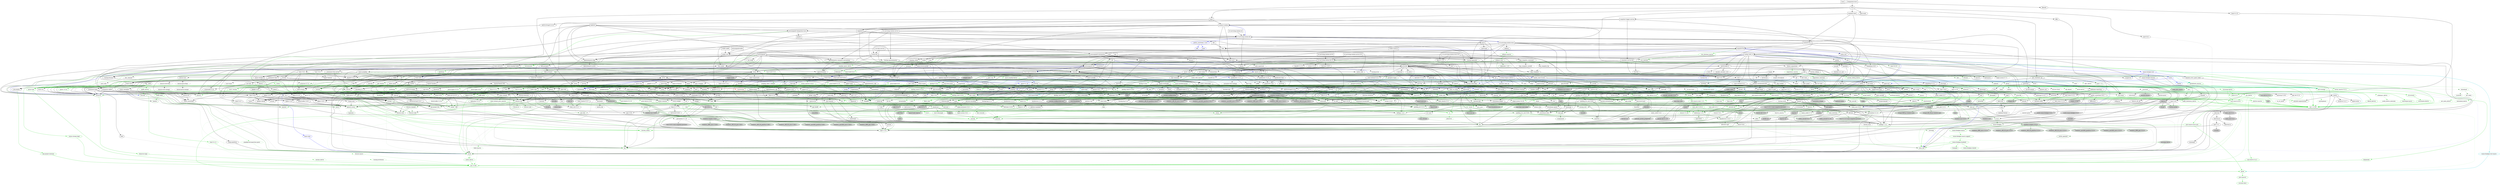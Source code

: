 digraph {
    0 [ label = "tests" shape = box]
    1 [ label = "catalyst-toolbox" shape = box]
    2 [ label = "chain-addr" shape = box]
    3 [ label = "chain-core" shape = box]
    4 [ label = "chain-ser" shape = box]
    5 [ label = "chain-crypto" shape = box]
    6 [ label = "typed-bytes" shape = box]
    7 [ label = "chain-impl-mockchain" shape = box]
    8 [ label = "cardano-legacy-address" shape = box]
    9 [ label = "chain-time" shape = box]
    10 [ label = "chain-vote" shape = box]
    11 [ label = "imhamt" shape = box]
    12 [ label = "sparse-array" shape = box]
    13 [ label = "chain-storage" shape = box]
    14 [ label = "jcli" shape = box]
    15 [ label = "jormungandr-lib" shape = box]
    16 [ label = "jormungandr-automation" shape = box]
    17 [ label = "jortestkit" shape = box]
    18 [ label = "jormungandr-integration-tests" shape = box]
    19 [ label = "hersir" shape = box]
    20 [ label = "thor" shape = box]
    21 [ label = "loki" shape = box]
    22 [ label = "mjolnir" shape = box]
    23 [ label = "snapshot-lib" shape = box]
    24 [ label = "symmetric-cipher" shape = box]
    25 [ label = "vit-servicing-station-lib" shape = box]
    26 [ label = "event-db" shape = box]
    27 [ label = "vit-servicing-station-tests" shape = box]
    28 [ label = "wallet" shape = box]
    29 [ label = "chain-path-derivation" shape = box]
    30 [ label = "hdkeygen" shape = box]
    31 [ label = "chain-network" shape = box]
    32 [ label = "jormungandrwallet" shape = box]
    33 [ label = "wallet-core" shape = box]
    34 [ label = "wallet-wasm-js" shape = box]
    35 [ label = "wallet-uniffi" shape = box]
    36 [ label = "jormungandr" shape = box]
    37 [ label = "explorer" shape = box]
    38 [ label = "settings" shape = box]
    39 [ label = "blockchain" shape = box]
    40 [ label = "vit-servicing-station-cli" shape = box]
    41 [ label = "vit-servicing-station-server" shape = box]
    42 [ label = "iapyx" shape = box]
    43 [ label = "valgrind" shape = box]
    44 [ label = "vitup" shape = box]
    45 [ label = "mainnet-lib" shape = box]
    46 [ label = "mainnet-tools" shape = box]
    47 [ label = "scheduler-service-lib" shape = box]
    48 [ label = "signals-handler" shape = box]
    49 [ label = "snapshot-trigger-service" shape = box]
    50 [ label = "voting_tools_rs" shape = box]
    51 [ label = "integration-tests" shape = box]
    52 [ label = "cat-data-service" shape = box]
    53 [ label = "audit" shape = box]
    54 [ label = "vit-servicing-station-cli-f10" shape = box]
    55 [ label = "vit-servicing-station-lib-f10" shape = box]
    56 [ label = "vit-servicing-station-server-f10" shape = box]
    57 [ label = "vit-servicing-station-tests-f10" shape = box]
    58 [ label = "sign" shape = box]
    59 [ label = "assert_cmd" ]
    60 [ label = "assert_fs" ]
    61 [ label = "bech32 0.8.1" ]
    62 [ label = "clap 4.5.0" ]
    63 [ label = "color-eyre" ]
    64 [ label = "csv" ]
    65 [ label = "fraction" ]
    66 [ label = "futures" ]
    67 [ label = "gag" ]
    68 [ label = "governor" ]
    69 [ label = "graphql_client" ]
    70 [ label = "hex" ]
    71 [ label = "image" ]
    72 [ label = "itertools 0.10.5" color = darkgreen]
    73 [ label = "once_cell" color = darkgreen]
    74 [ label = "predicates 2.1.5" ]
    75 [ label = "proptest" ]
    76 [ label = "qrcode" ]
    77 [ label = "quircs" ]
    78 [ label = "rand 0.8.5" color = darkgreen]
    79 [ label = "rand_chacha 0.3.1" color = darkgreen]
    80 [ label = "rayon" ]
    81 [ label = "regex" color = darkgreen]
    82 [ label = "reqwest" ]
    83 [ label = "rust_decimal" color = darkgreen]
    84 [ label = "rust_decimal_macros" color = green3]
    85 [ label = "serde" color = darkgreen]
    86 [ label = "serde_json" color = darkgreen]
    87 [ label = "serde_test" ]
    88 [ label = "serde_yaml 0.9.31" ]
    89 [ label = "sscanf" ]
    90 [ label = "test-strategy" color = green3]
    91 [ label = "thiserror" color = darkgreen]
    92 [ label = "time" color = darkgreen]
    93 [ label = "tokio" color = darkgreen]
    94 [ label = "tracing" color = darkgreen]
    95 [ label = "tracing-subscriber" ]
    96 [ label = "url" color = darkgreen]
    97 [ label = "versionisator" color = green3]
    98 [ label = "cryptoxide 0.4.4" ]
    99 [ label = "quickcheck" ]
    100 [ label = "curve25519-dalek-ng" ]
    101 [ label = "ed25519-bip32 0.4.1" ]
    102 [ label = "ed25519-dalek" ]
    103 [ label = "generic-array" color = darkgreen]
    104 [ label = "rand_core 0.6.4" color = darkgreen]
    105 [ label = "sha2 0.10.8" color = darkgreen]
    106 [ label = "smoke" color = blue]
    107 [ label = "lazy_static" color = darkgreen]
    108 [ label = "quickcheck_macros" color = green3]
    109 [ label = "strum 0.24.1" ]
    110 [ label = "strum_macros 0.24.3" color = green3]
    111 [ label = "tempfile" color = darkgreen]
    112 [ label = "cbor_event" ]
    113 [ label = "base64 0.21.7" color = darkgreen]
    114 [ label = "cfg-if 1.0.0" color = darkgreen]
    115 [ label = "const_format" ]
    116 [ label = "criterion" ]
    117 [ label = "rustc_version" color = green3]
    118 [ label = "trybuild" color = blue]
    119 [ label = "data-pile" ]
    120 [ label = "sled" ]
    121 [ label = "base64 0.13.1" ]
    122 [ label = "bincode" color = darkgreen]
    123 [ label = "bytes" color = darkgreen]
    124 [ label = "clap_complete" ]
    125 [ label = "gtmpl" ]
    126 [ label = "rand 0.7.3" ]
    127 [ label = "rpassword" ]
    128 [ label = "serde_derive" color = green3]
    129 [ label = "serde_yaml 0.8.26" ]
    130 [ label = "http 0.2.11" ]
    131 [ label = "humantime" ]
    132 [ label = "parity-multiaddr" ]
    133 [ label = "serde_with" ]
    134 [ label = "bytesize" ]
    135 [ label = "custom_debug" ]
    136 [ label = "flate2" ]
    137 [ label = "fs_extra" ]
    138 [ label = "json" ]
    139 [ label = "keynesis" ]
    140 [ label = "log" color = darkgreen]
    141 [ label = "netstat2" ]
    142 [ label = "os_info" ]
    143 [ label = "poldercast" ]
    144 [ label = "prost 0.9.0" color = darkgreen]
    145 [ label = "semver" color = darkgreen]
    146 [ label = "sysinfo" ]
    147 [ label = "tar" ]
    148 [ label = "tokio-stream" ]
    149 [ label = "tonic 0.6.2" ]
    150 [ label = "tonic-build 0.6.2" color = green3]
    151 [ label = "warp" ]
    152 [ label = "zip" ]
    153 [ label = "console" ]
    154 [ label = "dialoguer" ]
    155 [ label = "indicatif" ]
    156 [ label = "sha-1" ]
    157 [ label = "sha2 0.9.9" ]
    158 [ label = "bech32 0.7.3" ]
    159 [ label = "rstest" color = green3]
    160 [ label = "yaml-rust" ]
    161 [ label = "ctrlc" ]
    162 [ label = "slave-pool" ]
    163 [ label = "cocoon" ]
    164 [ label = "dirs" ]
    165 [ label = "zeroize" ]
    166 [ label = "async-trait" color = green3]
    167 [ label = "diesel" color = darkgreen]
    168 [ label = "diesel_migrations" ]
    169 [ label = "dotenv" ]
    170 [ label = "http-zipkin" ]
    171 [ label = "notify" ]
    172 [ label = "pretty_assertions 1.4.0" color = blue]
    173 [ label = "r2d2" color = darkgreen]
    174 [ label = "simplelog 0.8.0" ]
    175 [ label = "tracing-futures" ]
    176 [ label = "bb8" ]
    177 [ label = "bb8-postgres" ]
    178 [ label = "chrono" color = darkgreen]
    179 [ label = "dotenvy" ]
    180 [ label = "tokio-postgres" color = darkgreen]
    181 [ label = "cfg-if 0.1.10" ]
    182 [ label = "dyn-clone" color = darkgreen]
    183 [ label = "fake" ]
    184 [ label = "hyper" ]
    185 [ label = "postgres" color = darkgreen]
    186 [ label = "pretty_assertions 0.6.1" ]
    187 [ label = "rand_core 0.5.1" ]
    188 [ label = "refinery" ]
    189 [ label = "hashlink" ]
    190 [ label = "paste 0.1.18" color = blue]
    191 [ label = "http-body" ]
    192 [ label = "pin-project" ]
    193 [ label = "clear_on_drop" ]
    194 [ label = "console_error_panic_hook" ]
    195 [ label = "getrandom 0.2.12" color = darkgreen]
    196 [ label = "js-sys" color = darkgreen]
    197 [ label = "wasm-bindgen" color = darkgreen]
    198 [ label = "wasm-bindgen-test" color = blue]
    199 [ label = "web-sys" color = darkgreen]
    200 [ label = "uniffi" ]
    201 [ label = "uniffi_build" color = green3]
    202 [ label = "uniffi_macros" color = green3]
    203 [ label = "arc-swap" ]
    204 [ label = "enum-as-inner" color = green3]
    205 [ label = "jsonrpsee-core" ]
    206 [ label = "jsonrpsee-http-server" ]
    207 [ label = "libc" color = darkgreen]
    208 [ label = "linked-hash-map" ]
    209 [ label = "local-ip-address" ]
    210 [ label = "lru" ]
    211 [ label = "nix 0.25.1" style = filled, fillcolor = lightgrey]
    212 [ label = "opentelemetry" ]
    213 [ label = "opentelemetry-otlp" ]
    214 [ label = "opentelemetry-semantic-conventions" ]
    215 [ label = "prometheus" style = dashed]
    216 [ label = "tokio-util 0.6.10" ]
    217 [ label = "tracing-appender" ]
    218 [ label = "tracing-opentelemetry" ]
    219 [ label = "trust-dns-resolver" ]
    220 [ label = "anyhow" color = darkgreen]
    221 [ label = "async-graphql" ]
    222 [ label = "async-graphql-warp" ]
    223 [ label = "futures-channel" color = darkgreen]
    224 [ label = "futures-util" color = darkgreen]
    225 [ label = "ed25519-bip32 0.3.2" ]
    226 [ label = "prettytable-rs" ]
    227 [ label = "warp-reverse-proxy" ]
    228 [ label = "diffy" ]
    229 [ label = "glob" ]
    230 [ label = "path-slash" ]
    231 [ label = "rustls 0.20.9" ]
    232 [ label = "rustls-pemfile" ]
    233 [ label = "tempdir" ]
    234 [ label = "tokio-rustls 0.23.4" ]
    235 [ label = "uuid 0.8.2" ]
    236 [ label = "walkdir" color = darkgreen]
    237 [ label = "cardano-serialization-lib" ]
    238 [ label = "pharos" ]
    239 [ label = "job_scheduler_ng" ]
    240 [ label = "num-traits" color = darkgreen]
    241 [ label = "uuid 1.7.0" color = darkgreen]
    242 [ label = "bytekind" ]
    243 [ label = "cddl" ]
    244 [ label = "ciborium" ]
    245 [ label = "dashmap" ]
    246 [ label = "insta" color = blue]
    247 [ label = "microtype" ]
    248 [ label = "nonempty" ]
    249 [ label = "tracing-test" color = blue]
    250 [ label = "validity" ]
    251 [ label = "libmath" ]
    252 [ label = "rand_chacha 0.2.2" ]
    253 [ label = "axum" ]
    254 [ label = "metrics" ]
    255 [ label = "metrics-exporter-prometheus" ]
    256 [ label = "tower" ]
    257 [ label = "tower-http" ]
    258 [ label = "clap_complete_command" ]
    259 [ label = "base64 0.12.3" ]
    260 [ label = "structopt" ]
    261 [ label = "itertools 0.9.0" ]
    262 [ label = "libsqlite3-sys" color = darkgreen]
    263 [ label = "strum 0.21.0" ]
    264 [ label = "strum_macros 0.21.1" color = green3]
    265 [ label = "anstyle" ]
    266 [ label = "bstr" ]
    267 [ label = "doc-comment" ]
    268 [ label = "predicates 3.1.0" ]
    269 [ label = "predicates-core" ]
    270 [ label = "predicates-tree" ]
    271 [ label = "wait-timeout" ]
    272 [ label = "globwalk" ]
    273 [ label = "clap_builder" ]
    274 [ label = "clap_derive 4.5.0" color = green3, style = dashed]
    275 [ label = "backtrace" color = darkgreen]
    276 [ label = "color-spantrace" style = dashed]
    277 [ label = "eyre" ]
    278 [ label = "indenter" ]
    279 [ label = "owo-colors" ]
    280 [ label = "tracing-error" style = dashed]
    281 [ label = "csv-core" ]
    282 [ label = "itoa" color = darkgreen]
    283 [ label = "ryu" color = darkgreen]
    284 [ label = "num" ]
    285 [ label = "futures-core" color = darkgreen]
    286 [ label = "futures-executor" ]
    287 [ label = "futures-io" color = darkgreen]
    288 [ label = "futures-sink" color = darkgreen]
    289 [ label = "futures-task" color = darkgreen]
    290 [ label = "filedescriptor" ]
    291 [ label = "futures-timer" style = dashed]
    292 [ label = "no-std-compat" ]
    293 [ label = "nonzero_ext" ]
    294 [ label = "parking_lot 0.12.1" color = darkgreen]
    295 [ label = "smallvec" color = darkgreen]
    296 [ label = "graphql_query_derive" color = green3, style = dashed]
    297 [ label = "bytemuck" ]
    298 [ label = "byteorder" color = darkgreen]
    299 [ label = "color_quant" ]
    300 [ label = "gif" style = dashed]
    301 [ label = "jpeg-decoder" style = dashed]
    302 [ label = "num-iter" ]
    303 [ label = "num-rational 0.3.2" ]
    304 [ label = "png" style = dashed]
    305 [ label = "scoped_threadpool" style = dashed]
    306 [ label = "tiff" style = dashed]
    307 [ label = "either" color = darkgreen]
    308 [ label = "difflib" style = dashed]
    309 [ label = "float-cmp" style = dashed]
    310 [ label = "normalize-line-endings" style = dashed]
    311 [ label = "bit-set" style = dashed]
    312 [ label = "bit-vec" style = dashed]
    313 [ label = "bitflags 2.4.2" color = darkgreen]
    314 [ label = "rand_xorshift" ]
    315 [ label = "regex-syntax 0.8.2" color = darkgreen]
    316 [ label = "rusty-fork" style = dashed]
    317 [ label = "unarray" ]
    318 [ label = "checked_int_cast" ]
    319 [ label = "num-derive 0.4.2" color = green3]
    320 [ label = "ppv-lite86" color = darkgreen]
    321 [ label = "rayon-core" ]
    322 [ label = "aho-corasick" color = darkgreen]
    323 [ label = "memchr" color = darkgreen]
    324 [ label = "regex-automata 0.4.5" color = darkgreen]
    325 [ label = "encoding_rs" ]
    326 [ label = "h2" ]
    327 [ label = "hyper-rustls" style = "dashed,filled", fillcolor = lightgrey]
    328 [ label = "ipnet" ]
    329 [ label = "mime" ]
    330 [ label = "percent-encoding" color = darkgreen]
    331 [ label = "pin-project-lite" color = darkgreen]
    332 [ label = "rustls 0.21.10" style = dashed]
    333 [ label = "serde_urlencoded" ]
    334 [ label = "sync_wrapper" ]
    335 [ label = "system-configuration" style = filled, fillcolor = lightgrey]
    336 [ label = "tokio-rustls 0.24.1" style = dashed]
    337 [ label = "tower-service" ]
    338 [ label = "wasm-bindgen-futures" ]
    339 [ label = "webpki-roots" style = "dashed,filled", fillcolor = lightgrey]
    340 [ label = "winreg" style = filled, fillcolor = lightgrey]
    341 [ label = "arrayvec 0.7.4" color = darkgreen]
    342 [ label = "borsh" color = darkgreen, style = dashed]
    343 [ label = "rkyv" color = darkgreen, style = dashed]
    344 [ label = "quote" color = green3]
    345 [ label = "indexmap 2.2.3" color = darkgreen]
    346 [ label = "unsafe-libyaml" ]
    347 [ label = "sscanf_macro" color = green3]
    348 [ label = "proc-macro2" color = green3]
    349 [ label = "structmeta" color = green3]
    350 [ label = "syn 1.0.109" color = green3]
    351 [ label = "thiserror-impl" color = green3]
    352 [ label = "deranged" color = darkgreen]
    353 [ label = "num-conv" color = darkgreen]
    354 [ label = "num_threads" color = darkgreen, style = "dashed,filled", fillcolor = lightgrey]
    355 [ label = "powerfmt" color = darkgreen]
    356 [ label = "time-core" color = darkgreen]
    357 [ label = "time-macros" color = green3, style = dashed]
    358 [ label = "mio" color = darkgreen]
    359 [ label = "num_cpus" color = darkgreen, style = dashed]
    360 [ label = "signal-hook-registry" color = darkgreen, style = "dashed,filled", fillcolor = lightgrey]
    361 [ label = "socket2" color = darkgreen]
    362 [ label = "tokio-macros" color = green3, style = dashed]
    363 [ label = "windows-sys 0.48.0" color = darkgreen, style = filled, fillcolor = lightgrey]
    364 [ label = "tracing-attributes" color = green3, style = dashed]
    365 [ label = "tracing-core" color = darkgreen]
    366 [ label = "matchers" style = dashed]
    367 [ label = "nu-ansi-term" style = dashed]
    368 [ label = "sharded-slab" style = dashed]
    369 [ label = "thread_local" style = dashed]
    370 [ label = "tracing-log 0.2.0" style = dashed]
    371 [ label = "tracing-serde" style = dashed]
    372 [ label = "form_urlencoded" color = darkgreen]
    373 [ label = "idna 0.5.0" color = darkgreen]
    374 [ label = "platforms" color = green3]
    375 [ label = "env_logger" style = dashed]
    376 [ label = "digest 0.9.0" ]
    377 [ label = "subtle-ng" ]
    378 [ label = "curve25519-dalek" ]
    379 [ label = "ed25519" ]
    380 [ label = "typenum" color = darkgreen]
    381 [ label = "version_check" color = green3]
    382 [ label = "cpufeatures" color = darkgreen, style = filled, fillcolor = lightgrey]
    383 [ label = "digest 0.10.7" color = darkgreen]
    384 [ label = "heck 0.4.1" color = green3]
    385 [ label = "rustversion" color = red]
    386 [ label = "fastrand" color = darkgreen]
    387 [ label = "rustix" color = darkgreen]
    388 [ label = "windows-sys 0.52.0" color = darkgreen, style = filled, fillcolor = lightgrey]
    389 [ label = "const_format_proc_macros" color = green3]
    390 [ label = "atty" ]
    391 [ label = "cast" ]
    392 [ label = "clap 2.34.0" ]
    393 [ label = "criterion-plot" ]
    394 [ label = "oorandom" ]
    395 [ label = "plotters" ]
    396 [ label = "serde_cbor" ]
    397 [ label = "tinytemplate" ]
    398 [ label = "basic-toml" color = blue]
    399 [ label = "termcolor" ]
    400 [ label = "memmap2" ]
    401 [ label = "crc32fast" ]
    402 [ label = "crossbeam-epoch" ]
    403 [ label = "crossbeam-utils" ]
    404 [ label = "fs2" style = filled, fillcolor = lightgrey]
    405 [ label = "fxhash" ]
    406 [ label = "parking_lot 0.11.2" ]
    407 [ label = "gtmpl_value" ]
    408 [ label = "getrandom 0.1.16" style = dashed]
    409 [ label = "rand_hc" style = filled, fillcolor = lightgrey]
    410 [ label = "winapi" color = darkgreen, style = filled, fillcolor = lightgrey]
    411 [ label = "syn 2.0.48" color = green3]
    412 [ label = "indexmap 1.9.3" color = darkgreen]
    413 [ label = "fnv" color = darkgreen]
    414 [ label = "arrayref" ]
    415 [ label = "bs58" ]
    416 [ label = "data-encoding" ]
    417 [ label = "multihash" ]
    418 [ label = "static_assertions" ]
    419 [ label = "unsigned-varint 0.7.2" ]
    420 [ label = "serde_with_macros" color = green3, style = dashed]
    421 [ label = "custom_debug_derive" color = green3]
    422 [ label = "miniz_oxide 0.7.2" color = darkgreen]
    423 [ label = "cryptoxide 0.3.6" ]
    424 [ label = "bitflags 1.3.2" color = darkgreen]
    425 [ label = "num-derive 0.3.3" color = green3, style = filled, fillcolor = lightgrey]
    426 [ label = "prost-derive 0.9.0" color = green3, style = dashed]
    427 [ label = "core-foundation-sys" color = darkgreen, style = filled, fillcolor = lightgrey]
    428 [ label = "ntapi" style = filled, fillcolor = lightgrey]
    429 [ label = "filetime" ]
    430 [ label = "xattr" style = "dashed,filled", fillcolor = lightgrey]
    431 [ label = "tokio-util 0.7.10" color = darkgreen]
    432 [ label = "async-stream" ]
    433 [ label = "hyper-timeout" style = dashed]
    434 [ label = "tower-layer" ]
    435 [ label = "prost-build 0.9.0" color = green3, style = dashed]
    436 [ label = "headers" ]
    437 [ label = "mime_guess" ]
    438 [ label = "multer" ]
    439 [ label = "scoped-tls" ]
    440 [ label = "tokio-tungstenite" style = dashed]
    441 [ label = "aes 0.8.4" style = dashed]
    442 [ label = "bzip2" style = dashed]
    443 [ label = "constant_time_eq" style = dashed]
    444 [ label = "hmac 0.12.1" color = darkgreen]
    445 [ label = "pbkdf2 0.11.0" style = dashed]
    446 [ label = "sha1" ]
    447 [ label = "zstd" style = dashed]
    448 [ label = "encode_unicode 0.3.6" style = filled, fillcolor = lightgrey]
    449 [ label = "unicode-width" ]
    450 [ label = "shell-words" ]
    451 [ label = "number_prefix" ]
    452 [ label = "block-buffer 0.9.0" ]
    453 [ label = "opaque-debug" ]
    454 [ label = "nix 0.27.1" style = filled, fillcolor = lightgrey]
    455 [ label = "crossbeam-channel" ]
    456 [ label = "aes-gcm" ]
    457 [ label = "chacha20poly1305" ]
    458 [ label = "hmac 0.11.0" ]
    459 [ label = "pbkdf2 0.9.0" ]
    460 [ label = "dirs-sys" ]
    461 [ label = "zeroize_derive" color = green3, style = dashed]
    462 [ label = "diesel_derives" color = green3]
    463 [ label = "pq-sys" color = darkgreen, style = dashed]
    464 [ label = "migrations_internals" color = darkgreen]
    465 [ label = "migrations_macros" color = green3]
    466 [ label = "zipkin" ]
    467 [ label = "fsevent-sys" style = "dashed,filled", fillcolor = lightgrey]
    468 [ label = "inotify" style = filled, fillcolor = lightgrey]
    469 [ label = "kqueue" style = filled, fillcolor = lightgrey]
    470 [ label = "windows-sys 0.45.0" style = filled, fillcolor = lightgrey]
    471 [ label = "diff" color = blue]
    472 [ label = "yansi" color = blue]
    473 [ label = "scheduled-thread-pool" color = darkgreen]
    474 [ label = "android-tzdata" color = darkgreen, style = "dashed,filled", fillcolor = lightgrey]
    475 [ label = "iana-time-zone" color = darkgreen, style = "dashed,filled", fillcolor = lightgrey]
    476 [ label = "windows-targets 0.52.0" color = darkgreen, style = filled, fillcolor = lightgrey]
    477 [ label = "fallible-iterator" color = darkgreen]
    478 [ label = "phf" color = darkgreen]
    479 [ label = "postgres-protocol" color = darkgreen]
    480 [ label = "postgres-types" color = darkgreen]
    481 [ label = "whoami" color = darkgreen]
    482 [ label = "deunicode" ]
    483 [ label = "http 1.0.0" style = dashed]
    484 [ label = "url-escape" style = dashed]
    485 [ label = "httparse" ]
    486 [ label = "httpdate" ]
    487 [ label = "want" ]
    488 [ label = "ansi_term 0.11.0" ]
    489 [ label = "ctor" color = green3, style = filled, fillcolor = lightgrey]
    490 [ label = "difference" ]
    491 [ label = "output_vt100" style = filled, fillcolor = lightgrey]
    492 [ label = "refinery-core" color = darkgreen]
    493 [ label = "refinery-macros" color = green3]
    494 [ label = "hashbrown 0.14.3" color = darkgreen]
    495 [ label = "paste-impl" color = turquoise3]
    496 [ label = "proc-macro-hack" color = turquoise3]
    497 [ label = "pin-project-internal" color = green3]
    498 [ label = "cc" color = green3]
    499 [ label = "wasi 0.11.0+wasi-snapshot-preview1" color = darkgreen, style = filled, fillcolor = lightgrey]
    500 [ label = "wasm-bindgen-macro" color = green3]
    501 [ label = "wasm-bindgen-test-macro" color = turquoise3]
    502 [ label = "camino" color = darkgreen]
    503 [ label = "cargo_metadata" ]
    504 [ label = "paste 1.0.14" color = green3]
    505 [ label = "fs-err" color = green3]
    506 [ label = "toml 0.5.11" color = green3]
    507 [ label = "uniffi_meta" color = green3]
    508 [ label = "beef" ]
    509 [ label = "jsonrpsee-types" ]
    510 [ label = "rustc-hash" style = dashed]
    511 [ label = "globset" ]
    512 [ label = "unicase" color = darkgreen]
    513 [ label = "neli" style = filled, fillcolor = lightgrey]
    514 [ label = "windows-sys 0.42.0" style = filled, fillcolor = lightgrey]
    515 [ label = "hashbrown 0.12.3" color = darkgreen]
    516 [ label = "autocfg" color = green3]
    517 [ label = "memoffset" style = "dashed,filled", fillcolor = lightgrey]
    518 [ label = "pin-utils" color = darkgreen]
    519 [ label = "opentelemetry_api" ]
    520 [ label = "opentelemetry_sdk" ]
    521 [ label = "opentelemetry-proto" ]
    522 [ label = "prost 0.11.9" color = darkgreen, style = dashed]
    523 [ label = "tonic 0.8.3" style = dashed]
    524 [ label = "protobuf" style = dashed]
    525 [ label = "slab" color = darkgreen]
    526 [ label = "tracing-log 0.1.4" style = dashed]
    527 [ label = "ipconfig" style = "dashed,filled", fillcolor = lightgrey]
    528 [ label = "lru-cache" ]
    529 [ label = "resolv-conf" style = dashed]
    530 [ label = "trust-dns-proto" ]
    531 [ label = "async-graphql-derive" color = green3]
    532 [ label = "async-graphql-parser" color = darkgreen]
    533 [ label = "async-graphql-value" color = darkgreen]
    534 [ label = "fast_chemail" style = dashed]
    535 [ label = "futures-macro" color = green3, style = dashed]
    536 [ label = "encode_unicode 1.0.0" ]
    537 [ label = "is-terminal" ]
    538 [ label = "term" ]
    539 [ label = "ansi_term 0.12.1" ]
    540 [ label = "ring 0.16.20" ]
    541 [ label = "sct" ]
    542 [ label = "webpki" ]
    543 [ label = "rand 0.4.6" ]
    544 [ label = "remove_dir_all" ]
    545 [ label = "same-file" color = darkgreen]
    546 [ label = "winapi-util" color = darkgreen, style = filled, fillcolor = lightgrey]
    547 [ label = "noop_proc_macro" color = green3, style = filled, fillcolor = lightgrey]
    548 [ label = "num-bigint" ]
    549 [ label = "num-integer" ]
    550 [ label = "rand_os" style = filled, fillcolor = lightgrey]
    551 [ label = "schemars" color = darkgreen]
    552 [ label = "serde-wasm-bindgen 0.4.5" style = filled, fillcolor = lightgrey]
    553 [ label = "cron" ]
    554 [ label = "libm" color = darkgreen, style = dashed]
    555 [ label = "abnf_to_pest" ]
    556 [ label = "base16" ]
    557 [ label = "base64-url" style = dashed]
    558 [ label = "clap 3.2.25" style = dashed]
    559 [ label = "codespan-reporting" ]
    560 [ label = "crossterm" style = "dashed,filled", fillcolor = lightgrey]
    561 [ label = "displaydoc" color = green3]
    562 [ label = "hexf-parse" ]
    563 [ label = "itertools 0.11.0" ]
    564 [ label = "lexical-core" ]
    565 [ label = "pest_meta" ]
    566 [ label = "pest_vm" ]
    567 [ label = "regex-syntax 0.7.5" style = dashed]
    568 [ label = "serde-wasm-bindgen 0.5.0" style = "dashed,filled", fillcolor = lightgrey]
    569 [ label = "simplelog 0.12.1" ]
    570 [ label = "uriparse" style = dashed]
    571 [ label = "ciborium-io" ]
    572 [ label = "ciborium-ll" ]
    573 [ label = "lock_api" color = darkgreen]
    574 [ label = "parking_lot_core 0.9.9" color = darkgreen]
    575 [ label = "similar" color = blue]
    576 [ label = "microtype-macro" color = green3]
    577 [ label = "secrecy" style = dashed]
    578 [ label = "tracing-test-macro" color = turquoise3]
    579 [ label = "rand 0.3.23" ]
    580 [ label = "axum-core" ]
    581 [ label = "matchit" ]
    582 [ label = "serde_path_to_error" style = dashed]
    583 [ label = "ahash 0.7.8" color = darkgreen]
    584 [ label = "metrics-macros" color = green3]
    585 [ label = "metrics-util" ]
    586 [ label = "quanta" ]
    587 [ label = "http-range-header" ]
    588 [ label = "clap_complete_fig" style = dashed]
    589 [ label = "clap_complete_nushell" style = dashed]
    590 [ label = "structopt-derive" color = green3]
    591 [ label = "pkg-config" color = green3, style = dashed]
    592 [ label = "vcpkg" color = green3, style = "dashed,filled", fillcolor = lightgrey]
    593 [ label = "heck 0.3.3" color = green3]
    594 [ label = "termtree" ]
    595 [ label = "ignore" ]
    596 [ label = "anstream" style = dashed]
    597 [ label = "clap_lex 0.7.0" ]
    598 [ label = "strsim 0.11.0" style = dashed]
    599 [ label = "addr2line" color = darkgreen, style = filled, fillcolor = lightgrey]
    600 [ label = "object" color = darkgreen, style = filled, fillcolor = lightgrey]
    601 [ label = "rustc-demangle" color = darkgreen]
    602 [ label = "num-complex" ]
    603 [ label = "num-rational 0.4.1" ]
    604 [ label = "graphql_client_codegen" color = green3, style = dashed]
    605 [ label = "weezl" style = dashed]
    606 [ label = "deflate" style = dashed]
    607 [ label = "miniz_oxide 0.3.7" style = dashed]
    608 [ label = "miniz_oxide 0.4.4" style = dashed]
    609 [ label = "quick-error" style = dashed]
    610 [ label = "crossbeam-deque" ]
    611 [ label = "ring 0.17.7" ]
    612 [ label = "rustls-webpki" style = dashed]
    613 [ label = "core-foundation" style = filled, fillcolor = lightgrey]
    614 [ label = "system-configuration-sys" style = filled, fillcolor = lightgrey]
    615 [ label = "borsh-derive" color = green3, style = dashed]
    616 [ label = "cfg_aliases" color = green3, style = dashed]
    617 [ label = "bitvec" color = darkgreen, style = dashed]
    618 [ label = "bytecheck" color = darkgreen, style = dashed]
    619 [ label = "ptr_meta" color = darkgreen, style = dashed]
    620 [ label = "rend" color = darkgreen, style = dashed]
    621 [ label = "rkyv_derive" color = green3, style = dashed]
    622 [ label = "seahash" color = darkgreen, style = dashed]
    623 [ label = "tinyvec" color = darkgreen]
    624 [ label = "equivalent" color = darkgreen]
    625 [ label = "regex-syntax 0.6.29" color = darkgreen]
    626 [ label = "unicode-ident" color = green3]
    627 [ label = "structmeta-derive" color = green3]
    628 [ label = "hermit-abi 0.3.6" color = darkgreen, style = filled, fillcolor = lightgrey]
    629 [ label = "windows-targets 0.48.5" color = darkgreen, style = filled, fillcolor = lightgrey]
    630 [ label = "valuable" color = darkgreen, style = "dashed,filled", fillcolor = lightgrey]
    631 [ label = "regex-automata 0.1.10" style = dashed]
    632 [ label = "overload" style = dashed]
    633 [ label = "unicode-bidi" color = darkgreen]
    634 [ label = "unicode-normalization" color = darkgreen]
    635 [ label = "subtle" color = darkgreen]
    636 [ label = "signature" ]
    637 [ label = "block-buffer 0.10.4" color = darkgreen, style = dashed]
    638 [ label = "crypto-common" color = darkgreen]
    639 [ label = "errno" color = darkgreen, style = filled, fillcolor = lightgrey]
    640 [ label = "linux-raw-sys" color = darkgreen, style = filled, fillcolor = lightgrey]
    641 [ label = "unicode-xid" color = green3]
    642 [ label = "hermit-abi 0.1.19" style = filled, fillcolor = lightgrey]
    643 [ label = "strsim 0.8.0" style = dashed]
    644 [ label = "textwrap 0.11.0" ]
    645 [ label = "vec_map" style = dashed]
    646 [ label = "plotters-backend" ]
    647 [ label = "plotters-svg" style = dashed]
    648 [ label = "half 1.8.2" ]
    649 [ label = "instant" ]
    650 [ label = "parking_lot_core 0.8.6" ]
    651 [ label = "wasi 0.9.0+wasi-snapshot-preview1" style = "dashed,filled", fillcolor = lightgrey]
    652 [ label = "winapi-i686-pc-windows-gnu" color = darkgreen, style = filled, fillcolor = lightgrey]
    653 [ label = "winapi-x86_64-pc-windows-gnu" color = darkgreen, style = filled, fillcolor = lightgrey]
    654 [ label = "multihash-derive" color = green3, style = dashed]
    655 [ label = "unsigned-varint 0.5.1" ]
    656 [ label = "darling 0.20.6" color = green3, style = dashed]
    657 [ label = "synstructure" color = green3]
    658 [ label = "adler" color = darkgreen]
    659 [ label = "redox_syscall 0.4.1" color = darkgreen, style = filled, fillcolor = lightgrey]
    660 [ label = "async-stream-impl" color = green3]
    661 [ label = "tokio-io-timeout" style = dashed]
    662 [ label = "multimap" color = green3, style = dashed]
    663 [ label = "petgraph" color = green3, style = dashed]
    664 [ label = "prost-types 0.9.0" color = green3, style = dashed]
    665 [ label = "which" color = green3, style = dashed]
    666 [ label = "headers-core" ]
    667 [ label = "spin 0.9.8" ]
    668 [ label = "tungstenite" style = dashed]
    669 [ label = "cipher 0.4.4" ]
    670 [ label = "bzip2-sys" style = dashed]
    671 [ label = "password-hash" style = dashed]
    672 [ label = "zstd-safe" style = dashed]
    673 [ label = "aead 0.4.3" ]
    674 [ label = "aes 0.7.5" style = dashed]
    675 [ label = "cipher 0.3.0" ]
    676 [ label = "ctr" ]
    677 [ label = "ghash" ]
    678 [ label = "aead 0.5.2" ]
    679 [ label = "chacha20" ]
    680 [ label = "poly1305" ]
    681 [ label = "crypto-mac" ]
    682 [ label = "redox_users" style = filled, fillcolor = lightgrey]
    683 [ label = "lazycell" ]
    684 [ label = "zipkin-types" ]
    685 [ label = "inotify-sys" style = filled, fillcolor = lightgrey]
    686 [ label = "kqueue-sys" style = filled, fillcolor = lightgrey]
    687 [ label = "windows-targets 0.42.2" style = filled, fillcolor = lightgrey]
    688 [ label = "android_system_properties" color = darkgreen, style = "dashed,filled", fillcolor = lightgrey]
    689 [ label = "iana-time-zone-haiku" color = darkgreen, style = "dashed,filled", fillcolor = lightgrey]
    690 [ label = "windows-core" color = darkgreen, style = "dashed,filled", fillcolor = lightgrey]
    691 [ label = "windows_aarch64_gnullvm 0.52.0" color = darkgreen, style = filled, fillcolor = lightgrey]
    692 [ label = "windows_aarch64_msvc 0.52.0" color = darkgreen, style = filled, fillcolor = lightgrey]
    693 [ label = "windows_i686_gnu 0.52.0" color = darkgreen, style = filled, fillcolor = lightgrey]
    694 [ label = "windows_i686_msvc 0.52.0" color = darkgreen, style = filled, fillcolor = lightgrey]
    695 [ label = "windows_x86_64_gnu 0.52.0" color = darkgreen, style = filled, fillcolor = lightgrey]
    696 [ label = "windows_x86_64_gnullvm 0.52.0" color = darkgreen, style = filled, fillcolor = lightgrey]
    697 [ label = "windows_x86_64_msvc 0.52.0" color = darkgreen, style = filled, fillcolor = lightgrey]
    698 [ label = "phf_shared" color = darkgreen]
    699 [ label = "md-5" color = darkgreen]
    700 [ label = "stringprep" color = darkgreen]
    701 [ label = "try-lock" ]
    702 [ label = "siphasher 1.0.0" color = darkgreen]
    703 [ label = "toml 0.8.10" color = darkgreen]
    704 [ label = "ahash 0.8.8" color = darkgreen, style = dashed]
    705 [ label = "allocator-api2" color = darkgreen, style = dashed]
    706 [ label = "jobserver" color = green3, style = dashed]
    707 [ label = "wasm-bindgen-macro-support" color = green3]
    708 [ label = "cargo-platform" ]
    709 [ label = "siphasher 0.3.11" color = darkgreen]
    710 [ label = "uniffi_checksum_derive" color = green3]
    711 [ label = "windows_aarch64_gnullvm 0.42.2" style = filled, fillcolor = lightgrey]
    712 [ label = "windows_aarch64_msvc 0.42.2" style = filled, fillcolor = lightgrey]
    713 [ label = "windows_i686_gnu 0.42.2" style = filled, fillcolor = lightgrey]
    714 [ label = "windows_i686_msvc 0.42.2" style = filled, fillcolor = lightgrey]
    715 [ label = "windows_x86_64_gnu 0.42.2" style = filled, fillcolor = lightgrey]
    716 [ label = "windows_x86_64_gnullvm 0.42.2" style = filled, fillcolor = lightgrey]
    717 [ label = "windows_x86_64_msvc 0.42.2" style = filled, fillcolor = lightgrey]
    718 [ label = "tonic-build 0.8.4" color = green3, style = dashed]
    719 [ label = "prost-derive 0.11.9" color = green3, style = dashed]
    720 [ label = "widestring" style = "dashed,filled", fillcolor = lightgrey]
    721 [ label = "hostname" style = dashed]
    722 [ label = "idna 0.2.3" ]
    723 [ label = "Inflector" color = green3]
    724 [ label = "darling 0.14.4" color = green3]
    725 [ label = "proc-macro-crate 1.3.1" color = green3]
    726 [ label = "pest" color = darkgreen]
    727 [ label = "ascii_utils" style = dashed]
    728 [ label = "dirs-next" ]
    729 [ label = "spin 0.5.2" style = filled, fillcolor = lightgrey]
    730 [ label = "untrusted 0.7.1" ]
    731 [ label = "untrusted 0.9.0" ]
    732 [ label = "fuchsia-cprng" style = filled, fillcolor = lightgrey]
    733 [ label = "rand_core 0.3.1" style = filled, fillcolor = lightgrey]
    734 [ label = "rdrand" style = filled, fillcolor = lightgrey]
    735 [ label = "cloudabi" style = filled, fillcolor = lightgrey]
    736 [ label = "rand_core 0.4.2" style = filled, fillcolor = lightgrey]
    737 [ label = "schemars_derive" color = green3, style = dashed]
    738 [ label = "nom" ]
    739 [ label = "abnf" ]
    740 [ label = "pretty" ]
    741 [ label = "clap_derive 3.2.25" color = green3, style = dashed]
    742 [ label = "clap_lex 0.2.4" style = dashed]
    743 [ label = "strsim 0.10.0" color = darkgreen, style = dashed]
    744 [ label = "textwrap 0.16.0" style = dashed]
    745 [ label = "crossterm_winapi" style = "dashed,filled", fillcolor = lightgrey]
    746 [ label = "signal-hook" style = "dashed,filled", fillcolor = lightgrey]
    747 [ label = "signal-hook-mio" style = "dashed,filled", fillcolor = lightgrey]
    748 [ label = "lexical-parse-float" style = dashed]
    749 [ label = "lexical-parse-integer" style = dashed]
    750 [ label = "lexical-util" ]
    751 [ label = "lexical-write-float" style = dashed]
    752 [ label = "lexical-write-integer" style = dashed]
    753 [ label = "half 2.3.1" ]
    754 [ label = "scopeguard" color = darkgreen]
    755 [ label = "atomic-shim" style = dashed]
    756 [ label = "hashbrown 0.11.2" style = dashed]
    757 [ label = "sketches-ddsketch" style = dashed]
    758 [ label = "mach" style = filled, fillcolor = lightgrey]
    759 [ label = "raw-cpuid" style = filled, fillcolor = lightgrey]
    760 [ label = "wasi 0.10.2+wasi-snapshot-preview1" style = filled, fillcolor = lightgrey]
    761 [ label = "proc-macro-error" color = green3]
    762 [ label = "unicode-segmentation" color = darkgreen]
    763 [ label = "anstyle-parse" style = dashed]
    764 [ label = "anstyle-query" style = dashed]
    765 [ label = "anstyle-wincon" style = "dashed,filled", fillcolor = lightgrey]
    766 [ label = "colorchoice" style = dashed]
    767 [ label = "utf8parse" style = dashed]
    768 [ label = "gimli" color = darkgreen, style = filled, fillcolor = lightgrey]
    769 [ label = "graphql-introspection-query" color = green3, style = dashed]
    770 [ label = "graphql-parser" color = green3, style = dashed]
    771 [ label = "adler32" style = dashed]
    772 [ label = "proc-macro-crate 3.1.0" color = green3, style = dashed]
    773 [ label = "syn_derive" color = green3, style = dashed]
    774 [ label = "funty" color = darkgreen, style = dashed]
    775 [ label = "radium" color = darkgreen, style = dashed]
    776 [ label = "tap" color = darkgreen, style = dashed]
    777 [ label = "wyz" color = darkgreen, style = dashed]
    778 [ label = "bytecheck_derive" color = green3, style = dashed]
    779 [ label = "simdutf8" color = darkgreen, style = dashed]
    780 [ label = "ptr_meta_derive" color = green3, style = dashed]
    781 [ label = "tinyvec_macros" color = darkgreen, style = dashed]
    782 [ label = "windows_aarch64_gnullvm 0.48.5" color = darkgreen, style = filled, fillcolor = lightgrey]
    783 [ label = "windows_aarch64_msvc 0.48.5" color = darkgreen, style = filled, fillcolor = lightgrey]
    784 [ label = "windows_i686_gnu 0.48.5" color = darkgreen, style = filled, fillcolor = lightgrey]
    785 [ label = "windows_i686_msvc 0.48.5" color = darkgreen, style = filled, fillcolor = lightgrey]
    786 [ label = "windows_x86_64_gnu 0.48.5" color = darkgreen, style = filled, fillcolor = lightgrey]
    787 [ label = "windows_x86_64_gnullvm 0.48.5" color = darkgreen, style = filled, fillcolor = lightgrey]
    788 [ label = "windows_x86_64_msvc 0.48.5" color = darkgreen, style = filled, fillcolor = lightgrey]
    789 [ label = "redox_syscall 0.2.16" style = filled, fillcolor = lightgrey]
    790 [ label = "darling_core 0.20.6" color = green3, style = dashed]
    791 [ label = "darling_macro 0.20.6" color = green3, style = dashed]
    792 [ label = "fixedbitset" color = green3, style = dashed]
    793 [ label = "home" color = green3, style = "dashed,filled", fillcolor = lightgrey]
    794 [ label = "utf-8" style = dashed]
    795 [ label = "inout" ]
    796 [ label = "base64ct" style = dashed]
    797 [ label = "zstd-sys" style = dashed]
    798 [ label = "polyval" ]
    799 [ label = "universal-hash 0.5.1" ]
    800 [ label = "libredox" style = filled, fillcolor = lightgrey]
    801 [ label = "finl_unicode" color = darkgreen]
    802 [ label = "serde_spanned" color = darkgreen]
    803 [ label = "toml_datetime" color = darkgreen]
    804 [ label = "toml_edit 0.22.5" color = darkgreen, style = dashed]
    805 [ label = "zerocopy" color = darkgreen, style = dashed]
    806 [ label = "wasm-bindgen-backend" color = green3]
    807 [ label = "wasm-bindgen-shared" color = green3]
    808 [ label = "prettyplease" color = green3, style = dashed]
    809 [ label = "prost-build 0.11.9" color = green3, style = dashed]
    810 [ label = "match_cfg" style = dashed]
    811 [ label = "matches" ]
    812 [ label = "darling_core 0.14.4" color = green3]
    813 [ label = "darling_macro 0.14.4" color = green3]
    814 [ label = "toml_edit 0.19.15" color = green3]
    815 [ label = "ucd-trie" color = darkgreen]
    816 [ label = "dirs-sys-next" ]
    817 [ label = "serde_derive_internals" color = green3, style = dashed]
    818 [ label = "minimal-lexical" ]
    819 [ label = "abnf-core" ]
    820 [ label = "arrayvec 0.5.2" ]
    821 [ label = "typed-arena" ]
    822 [ label = "os_str_bytes" style = dashed]
    823 [ label = "crunchy" style = filled, fillcolor = lightgrey]
    824 [ label = "proc-macro-error-attr" color = green3]
    825 [ label = "combine" color = green3, style = dashed]
    826 [ label = "toml_edit 0.21.1" color = green3, style = dashed]
    827 [ label = "ident_case" color = green3]
    828 [ label = "universal-hash 0.4.1" ]
    829 [ label = "winnow 0.6.1" color = darkgreen, style = dashed]
    830 [ label = "zerocopy-derive" color = green3, style = "dashed,filled", fillcolor = lightgrey]
    831 [ label = "bumpalo" color = green3]
    832 [ label = "prost-types 0.11.9" color = green3, style = dashed]
    833 [ label = "winnow 0.5.40" color = green3]
    834 [ label = "ascii" color = green3, style = dashed]
    835 [ label = "unreachable" color = green3, style = dashed]
    836 [ label = "void" color = green3, style = dashed]
    1 -> 63 [ ]
    1 -> 67 [ ]
    1 -> 68 [ ]
    1 -> 18 [ ]
    1 -> 76 [ ]
    1 -> 77 [ ]
    1 -> 89 [ ]
    1 -> 24 [ ]
    1 -> 25 [ style = dotted]
    1 -> 25 [ color = blue]
    1 -> 28 [ ]
    2 -> 3 [ ]
    2 -> 5 [ ]
    2 -> 5 [ color = blue]
    3 -> 4 [ ]
    4 -> 91 [ ]
    5 -> 61 [ ]
    5 -> 100 [ ]
    5 -> 101 [ ]
    5 -> 102 [ ]
    5 -> 70 [ ]
    5 -> 75 [ style = dotted]
    5 -> 75 [ color = blue]
    5 -> 99 [ style = dotted]
    5 -> 99 [ color = blue]
    5 -> 80 [ ]
    5 -> 105 [ ]
    5 -> 106 [ color = blue]
    5 -> 90 [ color = green3, style = dotted]
    5 -> 90 [ color = turquoise3]
    5 -> 6 [ ]
    7 -> 8 [ ]
    7 -> 2 [ ]
    7 -> 2 [ color = blue]
    7 -> 9 [ ]
    7 -> 9 [ color = blue]
    7 -> 10 [ ]
    7 -> 11 [ ]
    7 -> 108 [ color = green3, style = dotted]
    7 -> 108 [ color = turquoise3]
    7 -> 12 [ ]
    7 -> 109 [ ]
    7 -> 94 [ ]
    8 -> 112 [ ]
    8 -> 101 [ ]
    9 -> 3 [ ]
    9 -> 75 [ style = dotted]
    9 -> 75 [ color = blue]
    9 -> 99 [ style = dotted]
    9 -> 99 [ color = blue]
    9 -> 90 [ color = green3, style = dotted]
    9 -> 90 [ color = turquoise3]
    10 -> 113 [ ]
    10 -> 3 [ ]
    10 -> 5 [ ]
    10 -> 115 [ ]
    10 -> 116 [ color = blue]
    11 -> 116 [ color = blue]
    11 -> 75 [ style = dotted]
    11 -> 75 [ color = blue]
    11 -> 117 [ color = green3]
    11 -> 90 [ color = green3, style = dotted]
    11 -> 90 [ color = turquoise3]
    11 -> 91 [ ]
    11 -> 118 [ color = blue]
    12 -> 75 [ color = blue]
    12 -> 90 [ color = turquoise3]
    13 -> 116 [ style = dotted]
    13 -> 119 [ ]
    13 -> 104 [ style = dotted]
    13 -> 104 [ color = blue]
    13 -> 120 [ ]
    13 -> 111 [ style = dotted]
    13 -> 111 [ color = blue]
    13 -> 91 [ ]
    14 -> 60 [ color = blue]
    14 -> 124 [ ]
    14 -> 125 [ ]
    14 -> 15 [ ]
    14 -> 74 [ color = blue]
    14 -> 82 [ ]
    14 -> 127 [ ]
    14 -> 97 [ color = green3]
    15 -> 122 [ color = blue]
    15 -> 7 [ ]
    15 -> 7 [ color = blue]
    15 -> 130 [ ]
    15 -> 131 [ ]
    15 -> 132 [ ]
    15 -> 133 [ ]
    15 -> 129 [ color = blue]
    16 -> 59 [ ]
    16 -> 13 [ ]
    16 -> 69 [ ]
    16 -> 14 [ ]
    16 -> 17 [ ]
    16 -> 138 [ ]
    16 -> 141 [ ]
    16 -> 143 [ ]
    16 -> 149 [ ]
    16 -> 150 [ color = green3]
    16 -> 95 [ ]
    17 -> 60 [ ]
    17 -> 121 [ ]
    17 -> 61 [ ]
    17 -> 134 [ ]
    17 -> 64 [ ]
    17 -> 135 [ ]
    17 -> 154 [ ]
    17 -> 137 [ ]
    17 -> 70 [ ]
    17 -> 131 [ ]
    17 -> 155 [ ]
    17 -> 142 [ ]
    17 -> 74 [ ]
    17 -> 82 [ ]
    17 -> 145 [ ]
    17 -> 129 [ ]
    17 -> 156 [ ]
    17 -> 157 [ ]
    17 -> 146 [ ]
    17 -> 147 [ ]
    17 -> 151 [ ]
    17 -> 152 [ ]
    18 -> 158 [ ]
    18 -> 19 [ ]
    18 -> 22 [ ]
    18 -> 159 [ color = green3]
    19 -> 161 [ ]
    19 -> 162 [ ]
    19 -> 20 [ ]
    20 -> 163 [ ]
    20 -> 164 [ ]
    20 -> 16 [ ]
    21 -> 20 [ ]
    22 -> 21 [ ]
    23 -> 65 [ ]
    23 -> 15 [ ]
    23 -> 82 [ ]
    23 -> 84 [ color = green3]
    23 -> 87 [ style = dotted]
    23 -> 87 [ color = blue]
    23 -> 88 [ ]
    23 -> 88 [ color = blue]
    24 -> 98 [ ]
    24 -> 78 [ ]
    24 -> 91 [ ]
    24 -> 165 [ ]
    25 -> 168 [ ]
    25 -> 169 [ ]
    25 -> 26 [ ]
    25 -> 170 [ ]
    25 -> 171 [ ]
    25 -> 172 [ color = blue]
    25 -> 174 [ ]
    25 -> 175 [ ]
    25 -> 95 [ ]
    25 -> 27 [ color = blue]
    26 -> 177 [ ]
    26 -> 179 [ ]
    26 -> 83 [ ]
    26 -> 91 [ ]
    27 -> 59 [ ]
    27 -> 181 [ ]
    27 -> 62 [ ]
    27 -> 182 [ ]
    27 -> 183 [ ]
    27 -> 17 [ ]
    27 -> 186 [ ]
    27 -> 188 [ ]
    27 -> 23 [ ]
    27 -> 25 [ ]
    28 -> 189 [ ]
    28 -> 30 [ ]
    28 -> 15 [ ]
    29 -> 190 [ color = blue]
    29 -> 99 [ color = blue]
    29 -> 108 [ color = turquoise3]
    29 -> 91 [ ]
    30 -> 8 [ ]
    30 -> 2 [ ]
    30 -> 29 [ ]
    31 -> 5 [ ]
    31 -> 66 [ ]
    31 -> 91 [ ]
    31 -> 149 [ ]
    31 -> 150 [ color = green3]
    32 -> 33 [ ]
    33 -> 158 [ ]
    33 -> 24 [ ]
    33 -> 28 [ ]
    34 -> 193 [ ]
    34 -> 33 [ ]
    34 -> 198 [ color = blue]
    35 -> 200 [ ]
    35 -> 33 [ ]
    36 -> 203 [ ]
    36 -> 31 [ ]
    36 -> 13 [ ]
    36 -> 62 [ ]
    36 -> 170 [ ]
    36 -> 15 [ ]
    36 -> 206 [ ]
    36 -> 209 [ ]
    36 -> 211 [ arrowType = empty, fillcolor = lightgrey]
    36 -> 213 [ ]
    36 -> 214 [ ]
    36 -> 143 [ ]
    36 -> 215 [ style = dotted]
    36 -> 82 [ ]
    36 -> 217 [ ]
    36 -> 218 [ ]
    36 -> 219 [ ]
    36 -> 97 [ color = green3]
    36 -> 151 [ ]
    37 -> 222 [ ]
    37 -> 31 [ ]
    37 -> 170 [ ]
    37 -> 18 [ ]
    37 -> 213 [ ]
    37 -> 214 [ ]
    37 -> 217 [ ]
    37 -> 218 [ ]
    38 -> 120 [ ]
    38 -> 91 [ ]
    39 -> 7 [ ]
    39 -> 210 [ ]
    40 -> 25 [ ]
    41 -> 213 [ ]
    41 -> 214 [ ]
    41 -> 217 [ ]
    41 -> 218 [ ]
    41 -> 25 [ ]
    42 -> 1 [ ]
    42 -> 225 [ ]
    42 -> 226 [ ]
    42 -> 43 [ ]
    43 -> 16 [ ]
    43 -> 25 [ ]
    43 -> 33 [ ]
    43 -> 227 [ ]
    44 -> 228 [ ]
    44 -> 46 [ ]
    44 -> 230 [ ]
    44 -> 234 [ ]
    44 -> 217 [ ]
    44 -> 235 [ ]
    44 -> 43 [ ]
    45 -> 237 [ ]
    45 -> 238 [ ]
    45 -> 23 [ ]
    45 -> 233 [ ]
    45 -> 20 [ ]
    46 -> 239 [ ]
    46 -> 45 [ ]
    46 -> 226 [ ]
    46 -> 49 [ ]
    47 -> 178 [ ]
    47 -> 62 [ ]
    47 -> 66 [ ]
    47 -> 17 [ ]
    47 -> 241 [ ]
    48 -> 66 [ ]
    48 -> 93 [ ]
    49 -> 1 [ ]
    49 -> 47 [ ]
    49 -> 48 [ ]
    49 -> 50 [ ]
    50 -> 242 [ ]
    50 -> 237 [ ]
    50 -> 243 [ ]
    50 -> 62 [ ]
    50 -> 63 [ ]
    50 -> 245 [ ]
    50 -> 164 [ ]
    50 -> 246 [ color = blue]
    50 -> 247 [ ]
    50 -> 248 [ ]
    50 -> 75 [ ]
    50 -> 80 [ ]
    50 -> 83 [ ]
    50 -> 90 [ color = green3]
    50 -> 249 [ color = blue]
    50 -> 250 [ ]
    51 -> 42 [ ]
    51 -> 251 [ ]
    51 -> 44 [ ]
    52 -> 253 [ ]
    52 -> 62 [ ]
    52 -> 26 [ ]
    52 -> 255 [ ]
    52 -> 133 [ ]
    52 -> 257 [ ]
    52 -> 95 [ ]
    53 -> 13 [ ]
    53 -> 258 [ ]
    53 -> 63 [ ]
    53 -> 28 [ ]
    54 -> 55 [ ]
    55 -> 166 [ color = green3]
    55 -> 259 [ ]
    55 -> 168 [ ]
    55 -> 169 [ ]
    55 -> 170 [ ]
    55 -> 261 [ ]
    55 -> 15 [ color = blue]
    55 -> 171 [ ]
    55 -> 174 [ ]
    55 -> 260 [ ]
    55 -> 263 [ ]
    55 -> 264 [ color = green3]
    55 -> 175 [ ]
    55 -> 95 [ ]
    55 -> 151 [ ]
    56 -> 217 [ ]
    56 -> 55 [ ]
    57 -> 59 [ ]
    57 -> 181 [ ]
    57 -> 182 [ ]
    57 -> 183 [ ]
    57 -> 17 [ ]
    57 -> 186 [ ]
    57 -> 55 [ ]
    58 -> 13 [ ]
    58 -> 258 [ ]
    58 -> 63 [ ]
    58 -> 15 [ ]
    58 -> 82 [ ]
    59 -> 266 [ ]
    59 -> 267 [ ]
    59 -> 268 [ ]
    59 -> 270 [ ]
    59 -> 271 [ ]
    60 -> 267 [ ]
    60 -> 272 [ ]
    60 -> 268 [ ]
    60 -> 270 [ ]
    60 -> 111 [ ]
    62 -> 273 [ ]
    62 -> 274 [ color = green3, style = dotted]
    63 -> 275 [ ]
    63 -> 276 [ style = dotted]
    63 -> 277 [ ]
    64 -> 281 [ ]
    64 -> 282 [ ]
    64 -> 283 [ ]
    64 -> 85 [ ]
    65 -> 107 [ style = dotted]
    65 -> 284 [ ]
    66 -> 286 [ style = dotted]
    67 -> 290 [ ]
    67 -> 111 [ ]
    68 -> 66 [ style = dotted]
    68 -> 291 [ style = dotted]
    68 -> 292 [ ]
    68 -> 293 [ ]
    68 -> 294 [ ]
    68 -> 78 [ style = dotted]
    69 -> 296 [ color = green3, style = dotted]
    71 -> 297 [ ]
    71 -> 300 [ style = dotted]
    71 -> 302 [ ]
    71 -> 303 [ ]
    71 -> 304 [ style = dotted]
    71 -> 305 [ style = dotted]
    71 -> 306 [ style = dotted]
    72 -> 307 [ color = darkgreen]
    74 -> 308 [ style = dotted]
    74 -> 309 [ style = dotted]
    74 -> 72 [ ]
    74 -> 310 [ style = dotted]
    74 -> 269 [ ]
    74 -> 81 [ style = dotted]
    75 -> 311 [ style = dotted]
    75 -> 107 [ style = dotted]
    75 -> 240 [ ]
    75 -> 78 [ ]
    75 -> 314 [ ]
    75 -> 315 [ style = dotted]
    75 -> 316 [ style = dotted]
    75 -> 317 [ ]
    76 -> 318 [ ]
    76 -> 71 [ style = dotted]
    77 -> 319 [ color = green3]
    77 -> 240 [ ]
    77 -> 91 [ ]
    78 -> 79 [ color = darkgreen, style = dotted]
    79 -> 320 [ color = darkgreen]
    79 -> 104 [ color = darkgreen]
    80 -> 307 [ ]
    80 -> 321 [ ]
    81 -> 324 [ color = darkgreen]
    82 -> 325 [ arrowType = empty, fillcolor = lightgrey]
    82 -> 327 [ arrowType = empty, fillcolor = lightgrey, style = dotted]
    82 -> 328 [ arrowType = empty, fillcolor = lightgrey]
    82 -> 329 [ arrowType = empty, fillcolor = lightgrey]
    82 -> 232 [ arrowType = empty, fillcolor = lightgrey, style = dotted]
    82 -> 86 [ style = dotted]
    82 -> 86 [ arrowType = empty, fillcolor = lightgrey]
    82 -> 333 [ ]
    82 -> 334 [ ]
    82 -> 335 [ arrowType = empty, fillcolor = lightgrey]
    82 -> 96 [ ]
    82 -> 338 [ arrowType = empty, fillcolor = lightgrey]
    82 -> 339 [ arrowType = empty, fillcolor = lightgrey, style = dotted]
    82 -> 340 [ arrowType = empty, fillcolor = lightgrey]
    83 -> 341 [ color = darkgreen]
    83 -> 342 [ color = darkgreen, style = dotted]
    83 -> 185 [ color = darkgreen, style = dotted]
    83 -> 343 [ color = darkgreen, style = dotted]
    84 -> 83 [ color = green3]
    85 -> 128 [ color = green3, style = dotted]
    85 -> 128 [ color = green3, arrowType = empty, fillcolor = lightgrey]
    86 -> 282 [ color = darkgreen]
    86 -> 283 [ color = darkgreen]
    86 -> 85 [ color = darkgreen]
    87 -> 85 [ ]
    88 -> 345 [ ]
    88 -> 282 [ ]
    88 -> 283 [ ]
    88 -> 85 [ ]
    88 -> 346 [ ]
    89 -> 115 [ ]
    89 -> 107 [ ]
    89 -> 81 [ ]
    89 -> 347 [ color = green3]
    90 -> 349 [ color = green3]
    91 -> 351 [ color = green3]
    92 -> 352 [ color = darkgreen]
    92 -> 282 [ color = darkgreen, style = dotted]
    92 -> 354 [ color = darkgreen, arrowType = empty, fillcolor = lightgrey, style = dotted]
    92 -> 357 [ color = green3, style = dotted]
    93 -> 275 [ color = darkgreen, arrowType = empty, fillcolor = lightgrey]
    93 -> 123 [ color = darkgreen, style = dotted]
    93 -> 358 [ color = darkgreen, style = dotted]
    93 -> 359 [ color = darkgreen, style = dotted]
    93 -> 294 [ color = darkgreen, style = dotted]
    93 -> 331 [ color = darkgreen]
    93 -> 360 [ color = darkgreen, arrowType = empty, fillcolor = lightgrey, style = dotted]
    93 -> 361 [ color = darkgreen, arrowType = empty, fillcolor = lightgrey, style = dotted]
    93 -> 362 [ color = green3, style = dotted]
    94 -> 140 [ color = darkgreen, style = dotted]
    94 -> 331 [ color = darkgreen]
    94 -> 364 [ color = green3, style = dotted]
    94 -> 365 [ color = darkgreen]
    95 -> 366 [ style = dotted]
    95 -> 367 [ style = dotted]
    95 -> 81 [ style = dotted]
    95 -> 86 [ style = dotted]
    95 -> 368 [ style = dotted]
    95 -> 295 [ style = dotted]
    95 -> 369 [ style = dotted]
    95 -> 92 [ style = dotted]
    95 -> 94 [ style = dotted]
    95 -> 370 [ style = dotted]
    95 -> 371 [ style = dotted]
    96 -> 372 [ color = darkgreen]
    96 -> 373 [ color = darkgreen]
    96 -> 85 [ color = darkgreen, style = dotted]
    97 -> 374 [ color = green3]
    99 -> 375 [ style = dotted]
    99 -> 126 [ ]
    100 -> 298 [ ]
    100 -> 376 [ ]
    100 -> 104 [ ]
    100 -> 377 [ ]
    100 -> 165 [ ]
    101 -> 98 [ ]
    102 -> 378 [ ]
    102 -> 379 [ ]
    102 -> 126 [ style = dotted]
    102 -> 85 [ style = dotted]
    102 -> 157 [ ]
    103 -> 380 [ color = darkgreen]
    103 -> 381 [ color = green3]
    104 -> 195 [ color = darkgreen, style = dotted]
    105 -> 382 [ color = darkgreen, arrowType = empty, fillcolor = lightgrey]
    105 -> 383 [ color = darkgreen]
    108 -> 350 [ color = green3]
    109 -> 110 [ color = green3, style = dotted]
    110 -> 384 [ color = green3]
    110 -> 385 [ color = green3]
    110 -> 350 [ color = green3]
    111 -> 114 [ color = darkgreen]
    111 -> 386 [ color = darkgreen]
    111 -> 387 [ color = darkgreen, arrowType = empty, fillcolor = lightgrey]
    115 -> 389 [ color = green3]
    116 -> 392 [ ]
    116 -> 393 [ ]
    116 -> 64 [ ]
    116 -> 66 [ style = dotted]
    116 -> 107 [ ]
    116 -> 394 [ ]
    116 -> 395 [ ]
    116 -> 80 [ ]
    116 -> 81 [ ]
    116 -> 396 [ ]
    116 -> 397 [ ]
    116 -> 93 [ style = dotted]
    116 -> 236 [ ]
    117 -> 145 [ color = green3]
    118 -> 398 [ color = blue]
    118 -> 229 [ color = blue]
    118 -> 73 [ color = blue]
    118 -> 86 [ color = blue]
    118 -> 399 [ color = blue]
    119 -> 400 [ ]
    120 -> 401 [ ]
    120 -> 402 [ ]
    120 -> 404 [ arrowType = empty, fillcolor = lightgrey]
    120 -> 405 [ ]
    120 -> 140 [ ]
    120 -> 406 [ ]
    122 -> 85 [ color = darkgreen]
    123 -> 85 [ color = darkgreen, style = dotted]
    124 -> 62 [ ]
    125 -> 407 [ ]
    125 -> 72 [ ]
    125 -> 107 [ ]
    125 -> 330 [ ]
    126 -> 252 [ arrowType = empty, fillcolor = lightgrey]
    126 -> 409 [ arrowType = empty, fillcolor = lightgrey]
    127 -> 207 [ arrowType = empty, fillcolor = lightgrey]
    127 -> 86 [ ]
    127 -> 410 [ arrowType = empty, fillcolor = lightgrey]
    128 -> 411 [ color = green3]
    129 -> 412 [ ]
    129 -> 283 [ ]
    129 -> 160 [ ]
    130 -> 123 [ ]
    130 -> 413 [ ]
    130 -> 282 [ ]
    132 -> 414 [ ]
    132 -> 415 [ ]
    132 -> 298 [ ]
    132 -> 416 [ ]
    132 -> 417 [ ]
    132 -> 418 [ ]
    132 -> 419 [ ]
    132 -> 96 [ style = dotted]
    133 -> 121 [ style = dotted]
    133 -> 178 [ style = dotted]
    133 -> 70 [ style = dotted]
    133 -> 412 [ style = dotted]
    133 -> 86 [ style = dotted]
    133 -> 420 [ color = green3, style = dotted]
    133 -> 92 [ style = dotted]
    135 -> 421 [ color = green3]
    136 -> 401 [ ]
    136 -> 422 [ style = dotted]
    136 -> 422 [ arrowType = empty, fillcolor = lightgrey]
    139 -> 423 [ ]
    139 -> 70 [ ]
    139 -> 79 [ ]
    139 -> 91 [ ]
    140 -> 85 [ color = darkgreen, style = dotted]
    141 -> 424 [ ]
    141 -> 298 [ arrowType = empty, fillcolor = lightgrey]
    141 -> 207 [ ]
    141 -> 425 [ color = green3, arrowType = empty, fillcolor = lightgrey]
    141 -> 240 [ arrowType = empty, fillcolor = lightgrey]
    141 -> 91 [ ]
    142 -> 140 [ ]
    142 -> 410 [ arrowType = empty, fillcolor = lightgrey]
    143 -> 139 [ ]
    143 -> 210 [ ]
    144 -> 123 [ color = darkgreen]
    144 -> 426 [ color = green3, style = dotted]
    145 -> 85 [ color = darkgreen, style = dotted]
    146 -> 114 [ ]
    146 -> 427 [ arrowType = empty, fillcolor = lightgrey]
    146 -> 207 [ arrowType = empty, fillcolor = lightgrey]
    146 -> 428 [ arrowType = empty, fillcolor = lightgrey]
    146 -> 73 [ arrowType = empty, fillcolor = lightgrey]
    146 -> 80 [ style = dotted]
    147 -> 429 [ ]
    147 -> 430 [ arrowType = empty, fillcolor = lightgrey, style = dotted]
    148 -> 431 [ style = dotted]
    149 -> 432 [ ]
    149 -> 166 [ color = green3, style = dotted]
    149 -> 121 [ ]
    149 -> 433 [ style = dotted]
    149 -> 330 [ ]
    149 -> 144 [ style = dotted]
    149 -> 148 [ ]
    149 -> 216 [ ]
    149 -> 256 [ style = dotted]
    149 -> 175 [ style = dotted]
    150 -> 435 [ color = green3, style = dotted]
    151 -> 436 [ ]
    151 -> 184 [ ]
    151 -> 437 [ ]
    151 -> 438 [ style = dotted]
    151 -> 192 [ ]
    151 -> 232 [ ]
    151 -> 439 [ ]
    151 -> 86 [ ]
    151 -> 333 [ ]
    151 -> 336 [ style = dotted]
    151 -> 148 [ ]
    151 -> 440 [ style = dotted]
    152 -> 441 [ style = dotted]
    152 -> 298 [ ]
    152 -> 442 [ style = dotted]
    152 -> 443 [ style = dotted]
    152 -> 403 [ arrowType = empty, fillcolor = lightgrey]
    152 -> 136 [ style = dotted]
    152 -> 445 [ style = dotted]
    152 -> 446 [ style = dotted]
    152 -> 92 [ style = dotted]
    152 -> 447 [ style = dotted]
    153 -> 448 [ arrowType = empty, fillcolor = lightgrey]
    153 -> 107 [ ]
    153 -> 207 [ ]
    153 -> 449 [ style = dotted]
    153 -> 388 [ arrowType = empty, fillcolor = lightgrey]
    154 -> 153 [ ]
    154 -> 450 [ ]
    154 -> 111 [ style = dotted]
    154 -> 165 [ style = dotted]
    155 -> 153 [ ]
    155 -> 451 [ ]
    155 -> 81 [ ]
    156 -> 452 [ ]
    156 -> 114 [ ]
    156 -> 382 [ arrowType = empty, fillcolor = lightgrey]
    156 -> 376 [ ]
    156 -> 453 [ ]
    157 -> 452 [ ]
    157 -> 114 [ ]
    157 -> 382 [ arrowType = empty, fillcolor = lightgrey]
    157 -> 376 [ ]
    157 -> 453 [ ]
    159 -> 114 [ color = green3]
    159 -> 117 [ color = green3]
    159 -> 350 [ color = green3]
    160 -> 208 [ ]
    161 -> 454 [ arrowType = empty, fillcolor = lightgrey]
    161 -> 388 [ arrowType = empty, fillcolor = lightgrey]
    162 -> 455 [ ]
    163 -> 456 [ ]
    163 -> 457 [ ]
    163 -> 459 [ ]
    163 -> 78 [ ]
    164 -> 460 [ ]
    165 -> 461 [ color = green3, style = dotted]
    166 -> 411 [ color = green3]
    167 -> 298 [ color = darkgreen]
    167 -> 178 [ color = darkgreen, style = dotted]
    167 -> 462 [ color = green3]
    167 -> 262 [ color = darkgreen, style = dotted]
    167 -> 463 [ color = darkgreen, style = dotted]
    167 -> 173 [ color = darkgreen, style = dotted]
    167 -> 86 [ color = darkgreen, style = dotted]
    168 -> 465 [ color = green3]
    170 -> 130 [ ]
    170 -> 466 [ ]
    171 -> 455 [ style = dotted]
    171 -> 429 [ ]
    171 -> 467 [ arrowType = empty, fillcolor = lightgrey, style = dotted]
    171 -> 468 [ arrowType = empty, fillcolor = lightgrey]
    171 -> 469 [ arrowType = empty, fillcolor = lightgrey]
    171 -> 358 [ arrowType = empty, fillcolor = lightgrey]
    171 -> 358 [ arrowType = empty, fillcolor = lightgrey]
    171 -> 236 [ ]
    171 -> 470 [ arrowType = empty, fillcolor = lightgrey]
    172 -> 471 [ color = blue]
    172 -> 472 [ color = blue]
    173 -> 140 [ color = darkgreen]
    173 -> 473 [ color = darkgreen]
    174 -> 178 [ ]
    174 -> 399 [ style = dotted]
    175 -> 192 [ style = dotted]
    175 -> 94 [ ]
    176 -> 166 [ color = green3]
    176 -> 224 [ ]
    176 -> 93 [ ]
    177 -> 176 [ ]
    177 -> 180 [ ]
    178 -> 474 [ color = darkgreen, arrowType = empty, fillcolor = lightgrey, style = dotted]
    178 -> 475 [ color = darkgreen, arrowType = empty, fillcolor = lightgrey, style = dotted]
    178 -> 240 [ color = darkgreen]
    180 -> 166 [ color = green3]
    180 -> 224 [ color = darkgreen]
    180 -> 330 [ color = darkgreen]
    180 -> 478 [ color = darkgreen]
    180 -> 480 [ color = darkgreen]
    180 -> 431 [ color = darkgreen]
    180 -> 481 [ color = darkgreen]
    183 -> 178 [ style = dotted]
    183 -> 482 [ ]
    183 -> 483 [ style = dotted]
    183 -> 78 [ ]
    183 -> 484 [ style = dotted]
    184 -> 326 [ style = dotted]
    184 -> 191 [ ]
    184 -> 485 [ ]
    184 -> 486 [ ]
    184 -> 337 [ ]
    184 -> 487 [ ]
    185 -> 180 [ color = darkgreen]
    186 -> 488 [ ]
    186 -> 489 [ color = green3, arrowType = empty, fillcolor = lightgrey]
    186 -> 490 [ ]
    186 -> 491 [ arrowType = empty, fillcolor = lightgrey]
    187 -> 408 [ style = dotted]
    188 -> 493 [ color = green3]
    189 -> 494 [ ]
    190 -> 495 [ color = turquoise3]
    191 -> 130 [ ]
    191 -> 331 [ ]
    192 -> 497 [ color = green3]
    193 -> 498 [ color = green3]
    194 -> 197 [ ]
    195 -> 196 [ color = darkgreen, arrowType = empty, fillcolor = lightgrey, style = dotted]
    195 -> 207 [ color = darkgreen, arrowType = empty, fillcolor = lightgrey]
    195 -> 499 [ color = darkgreen, arrowType = empty, fillcolor = lightgrey]
    196 -> 197 [ color = darkgreen]
    197 -> 114 [ color = darkgreen]
    197 -> 500 [ color = green3]
    198 -> 194 [ color = blue]
    198 -> 439 [ color = blue]
    198 -> 338 [ color = blue]
    198 -> 501 [ color = turquoise3]
    199 -> 196 [ color = darkgreen]
    200 -> 123 [ ]
    200 -> 503 [ ]
    200 -> 140 [ ]
    200 -> 504 [ color = green3]
    200 -> 418 [ ]
    200 -> 202 [ color = green3]
    201 -> 220 [ color = green3]
    201 -> 502 [ color = green3]
    202 -> 122 [ color = green3]
    202 -> 505 [ color = green3]
    202 -> 73 [ color = green3]
    202 -> 506 [ color = green3]
    202 -> 201 [ color = green3]
    202 -> 507 [ color = green3]
    204 -> 384 [ color = green3]
    204 -> 350 [ color = green3]
    205 -> 341 [ style = dotted]
    205 -> 166 [ color = green3]
    205 -> 184 [ style = dotted]
    205 -> 509 [ ]
    205 -> 78 [ style = dotted]
    205 -> 510 [ style = dotted]
    206 -> 511 [ ]
    206 -> 205 [ ]
    206 -> 107 [ ]
    206 -> 512 [ ]
    209 -> 513 [ arrowType = empty, fillcolor = lightgrey]
    209 -> 91 [ ]
    209 -> 514 [ arrowType = empty, fillcolor = lightgrey]
    210 -> 515 [ style = dotted]
    211 -> 424 [ arrowType = empty, fillcolor = lightgrey]
    211 -> 114 [ arrowType = empty, fillcolor = lightgrey]
    211 -> 207 [ arrowType = empty, fillcolor = lightgrey]
    211 -> 517 [ arrowType = empty, fillcolor = lightgrey, style = dotted]
    211 -> 518 [ arrowType = empty, fillcolor = lightgrey, style = dotted]
    212 -> 520 [ ]
    213 -> 521 [ ]
    214 -> 212 [ ]
    215 -> 413 [ style = dashed]
    215 -> 107 [ style = dashed]
    215 -> 323 [ style = dashed]
    215 -> 294 [ style = dashed]
    215 -> 524 [ style = dotted]
    215 -> 91 [ style = dashed]
    216 -> 285 [ ]
    216 -> 288 [ ]
    216 -> 525 [ style = dotted]
    216 -> 93 [ ]
    217 -> 455 [ ]
    217 -> 91 [ ]
    217 -> 95 [ ]
    218 -> 212 [ ]
    218 -> 526 [ style = dotted]
    218 -> 95 [ ]
    219 -> 527 [ arrowType = empty, fillcolor = lightgrey, style = dotted]
    219 -> 528 [ ]
    219 -> 529 [ style = dotted]
    219 -> 530 [ ]
    221 -> 531 [ color = green3]
    221 -> 432 [ ]
    221 -> 166 [ color = green3]
    221 -> 121 [ ]
    221 -> 534 [ style = dotted]
    221 -> 438 [ ]
    221 -> 240 [ ]
    221 -> 333 [ ]
    221 -> 418 [ ]
    221 -> 111 [ ]
    222 -> 221 [ ]
    222 -> 151 [ ]
    223 -> 285 [ color = darkgreen]
    223 -> 288 [ color = darkgreen, style = dotted]
    224 -> 223 [ color = darkgreen, style = dotted]
    224 -> 287 [ color = darkgreen, style = dotted]
    224 -> 535 [ color = green3, style = dotted]
    224 -> 289 [ color = darkgreen]
    224 -> 323 [ color = darkgreen, style = dotted]
    224 -> 331 [ color = darkgreen]
    224 -> 518 [ color = darkgreen]
    224 -> 525 [ color = darkgreen, style = dotted]
    225 -> 423 [ ]
    226 -> 64 [ style = dotted]
    226 -> 536 [ ]
    226 -> 537 [ ]
    226 -> 107 [ ]
    226 -> 538 [ ]
    226 -> 449 [ ]
    227 -> 107 [ ]
    227 -> 82 [ ]
    227 -> 151 [ ]
    228 -> 539 [ ]
    231 -> 540 [ ]
    231 -> 541 [ ]
    231 -> 542 [ ]
    232 -> 113 [ ]
    233 -> 543 [ ]
    233 -> 544 [ ]
    234 -> 231 [ ]
    234 -> 93 [ ]
    235 -> 195 [ style = dotted]
    236 -> 545 [ color = darkgreen]
    237 -> 158 [ ]
    237 -> 112 [ ]
    237 -> 193 [ ]
    237 -> 101 [ ]
    237 -> 70 [ ]
    237 -> 72 [ ]
    237 -> 208 [ ]
    237 -> 547 [ color = green3, arrowType = empty, fillcolor = lightgrey]
    237 -> 548 [ ]
    237 -> 78 [ ]
    237 -> 550 [ arrowType = empty, fillcolor = lightgrey]
    237 -> 550 [ arrowType = empty, fillcolor = lightgrey]
    237 -> 551 [ ]
    237 -> 551 [ color = green3]
    237 -> 552 [ arrowType = empty, fillcolor = lightgrey]
    237 -> 157 [ ]
    238 -> 66 [ ]
    238 -> 117 [ color = green3]
    239 -> 553 [ ]
    239 -> 241 [ ]
    240 -> 516 [ color = green3]
    240 -> 554 [ color = darkgreen, style = dotted]
    241 -> 195 [ color = darkgreen, style = dotted]
    242 -> 70 [ style = dotted]
    242 -> 85 [ ]
    242 -> 317 [ ]
    243 -> 555 [ ]
    243 -> 556 [ ]
    243 -> 557 [ style = dotted]
    243 -> 178 [ style = dotted]
    243 -> 244 [ style = dotted]
    243 -> 558 [ style = dotted]
    243 -> 559 [ ]
    243 -> 194 [ arrowType = empty, fillcolor = lightgrey]
    243 -> 560 [ arrowType = empty, fillcolor = lightgrey, style = dotted]
    243 -> 416 [ ]
    243 -> 561 [ color = green3]
    243 -> 562 [ ]
    243 -> 563 [ ]
    243 -> 564 [ ]
    243 -> 566 [ ]
    243 -> 81 [ ]
    243 -> 567 [ style = dotted]
    243 -> 568 [ arrowType = empty, fillcolor = lightgrey, style = dotted]
    243 -> 86 [ style = dotted]
    243 -> 569 [ ]
    243 -> 570 [ style = dotted]
    244 -> 572 [ ]
    244 -> 85 [ ]
    245 -> 494 [ ]
    245 -> 573 [ ]
    245 -> 574 [ ]
    246 -> 153 [ color = blue, style = dotted]
    246 -> 85 [ color = blue, style = dotted]
    246 -> 575 [ color = blue]
    246 -> 160 [ color = blue]
    247 -> 576 [ color = green3]
    247 -> 577 [ style = dotted]
    248 -> 85 [ style = dotted]
    249 -> 95 [ color = blue]
    249 -> 578 [ color = turquoise3]
    251 -> 579 [ ]
    252 -> 320 [ ]
    252 -> 187 [ ]
    253 -> 580 [ ]
    253 -> 184 [ ]
    253 -> 581 [ ]
    253 -> 86 [ style = dotted]
    253 -> 582 [ style = dotted]
    253 -> 333 [ style = dotted]
    253 -> 334 [ ]
    253 -> 256 [ ]
    254 -> 583 [ ]
    254 -> 584 [ color = green3]
    255 -> 184 [ style = dotted]
    255 -> 412 [ ]
    255 -> 328 [ style = dotted]
    255 -> 585 [ ]
    255 -> 91 [ ]
    256 -> 224 [ style = dotted]
    256 -> 412 [ style = dotted]
    256 -> 192 [ style = dotted]
    256 -> 78 [ style = dotted]
    256 -> 431 [ style = dotted]
    256 -> 434 [ ]
    256 -> 337 [ ]
    257 -> 313 [ ]
    257 -> 224 [ ]
    257 -> 191 [ ]
    257 -> 587 [ ]
    257 -> 434 [ ]
    257 -> 337 [ ]
    258 -> 588 [ style = dotted]
    258 -> 589 [ style = dotted]
    260 -> 392 [ ]
    260 -> 107 [ ]
    260 -> 590 [ color = green3]
    261 -> 307 [ ]
    262 -> 498 [ color = green3, style = dotted]
    262 -> 591 [ color = green3, style = dotted]
    262 -> 592 [ color = green3, arrowType = empty, fillcolor = lightgrey, style = dotted]
    264 -> 593 [ color = green3]
    264 -> 350 [ color = green3]
    266 -> 324 [ style = dotted]
    266 -> 85 [ style = dotted]
    268 -> 265 [ ]
    268 -> 308 [ style = dotted]
    268 -> 269 [ ]
    270 -> 269 [ ]
    270 -> 594 [ ]
    271 -> 207 [ arrowType = empty, fillcolor = lightgrey]
    272 -> 313 [ ]
    272 -> 595 [ ]
    273 -> 596 [ style = dotted]
    273 -> 597 [ ]
    273 -> 598 [ style = dotted]
    274 -> 384 [ color = green3, style = dashed]
    274 -> 411 [ color = green3, style = dashed]
    275 -> 599 [ color = darkgreen, arrowType = empty, fillcolor = lightgrey]
    275 -> 498 [ color = green3]
    275 -> 114 [ color = darkgreen]
    275 -> 422 [ color = darkgreen, arrowType = empty, fillcolor = lightgrey]
    275 -> 600 [ color = darkgreen, arrowType = empty, fillcolor = lightgrey]
    275 -> 601 [ color = darkgreen]
    276 -> 279 [ style = dashed]
    276 -> 280 [ style = dashed]
    277 -> 278 [ ]
    277 -> 73 [ ]
    280 -> 95 [ style = dashed]
    281 -> 323 [ ]
    284 -> 602 [ ]
    284 -> 302 [ ]
    284 -> 603 [ ]
    286 -> 224 [ ]
    290 -> 207 [ ]
    290 -> 91 [ ]
    290 -> 410 [ arrowType = empty, fillcolor = lightgrey]
    294 -> 573 [ color = darkgreen]
    294 -> 574 [ color = darkgreen]
    296 -> 604 [ color = green3, style = dashed]
    300 -> 299 [ style = dashed]
    300 -> 605 [ style = dashed]
    301 -> 80 [ style = dotted]
    302 -> 549 [ ]
    303 -> 549 [ ]
    304 -> 424 [ style = dashed]
    304 -> 401 [ style = dashed]
    304 -> 606 [ style = dotted]
    304 -> 607 [ style = dashed]
    306 -> 301 [ style = dashed]
    306 -> 608 [ style = dashed]
    306 -> 605 [ style = dashed]
    309 -> 240 [ style = dotted]
    311 -> 312 [ style = dashed]
    314 -> 104 [ ]
    316 -> 413 [ style = dashed]
    316 -> 609 [ style = dashed]
    316 -> 111 [ style = dashed]
    316 -> 271 [ style = dotted]
    319 -> 411 [ color = green3]
    321 -> 610 [ ]
    322 -> 323 [ color = darkgreen, style = dotted]
    324 -> 322 [ color = darkgreen, style = dotted]
    324 -> 315 [ color = darkgreen, style = dotted]
    325 -> 114 [ ]
    326 -> 224 [ ]
    326 -> 130 [ ]
    326 -> 345 [ ]
    326 -> 431 [ ]
    327 -> 184 [ arrowType = empty, fillcolor = lightgrey, style = dashed]
    327 -> 336 [ arrowType = empty, fillcolor = lightgrey, style = dashed]
    332 -> 612 [ style = dashed]
    332 -> 541 [ style = dashed]
    333 -> 372 [ ]
    333 -> 282 [ ]
    333 -> 283 [ ]
    333 -> 85 [ ]
    335 -> 424 [ arrowType = empty, fillcolor = lightgrey]
    335 -> 613 [ arrowType = empty, fillcolor = lightgrey]
    335 -> 614 [ arrowType = empty, fillcolor = lightgrey]
    336 -> 332 [ style = dashed]
    336 -> 93 [ style = dashed]
    338 -> 199 [ arrowType = empty, fillcolor = lightgrey]
    340 -> 114 [ arrowType = empty, fillcolor = lightgrey]
    340 -> 363 [ arrowType = empty, fillcolor = lightgrey]
    342 -> 615 [ color = green3, style = dotted]
    342 -> 616 [ color = green3, style = dashed]
    343 -> 617 [ color = darkgreen, style = dotted]
    343 -> 123 [ color = darkgreen, style = dotted]
    343 -> 515 [ color = darkgreen, style = dotted]
    343 -> 620 [ color = darkgreen, style = dotted]
    343 -> 621 [ color = green3, style = dashed]
    343 -> 622 [ color = darkgreen, style = dashed]
    343 -> 623 [ color = darkgreen, style = dotted]
    343 -> 241 [ color = darkgreen, style = dotted]
    344 -> 348 [ color = green3]
    345 -> 624 [ color = darkgreen]
    345 -> 494 [ color = darkgreen]
    347 -> 625 [ color = green3]
    347 -> 350 [ color = green3]
    348 -> 626 [ color = green3]
    349 -> 627 [ color = green3]
    350 -> 344 [ color = green3, style = dotted]
    351 -> 411 [ color = green3]
    352 -> 355 [ color = darkgreen, style = dotted]
    352 -> 85 [ color = darkgreen, style = dotted]
    354 -> 207 [ color = darkgreen, arrowType = empty, fillcolor = lightgrey, style = dashed]
    357 -> 353 [ color = green3, style = dashed]
    357 -> 356 [ color = green3, style = dashed]
    358 -> 207 [ color = darkgreen, arrowType = empty, fillcolor = lightgrey]
    358 -> 207 [ color = darkgreen, arrowType = empty, fillcolor = lightgrey]
    358 -> 140 [ color = darkgreen, style = dotted]
    358 -> 499 [ color = darkgreen, arrowType = empty, fillcolor = lightgrey]
    358 -> 363 [ color = darkgreen, arrowType = empty, fillcolor = lightgrey]
    359 -> 628 [ color = darkgreen, arrowType = empty, fillcolor = lightgrey, style = dashed]
    359 -> 207 [ color = darkgreen, arrowType = empty, fillcolor = lightgrey, style = dashed]
    360 -> 207 [ color = darkgreen, arrowType = empty, fillcolor = lightgrey, style = dashed]
    361 -> 207 [ color = darkgreen, arrowType = empty, fillcolor = lightgrey]
    361 -> 363 [ color = darkgreen, arrowType = empty, fillcolor = lightgrey]
    362 -> 411 [ color = green3, style = dashed]
    363 -> 629 [ color = darkgreen, arrowType = empty, fillcolor = lightgrey]
    364 -> 411 [ color = green3, style = dashed]
    365 -> 73 [ color = darkgreen, style = dotted]
    365 -> 630 [ color = darkgreen, arrowType = empty, fillcolor = lightgrey, style = dotted]
    366 -> 631 [ style = dashed]
    367 -> 632 [ style = dashed]
    367 -> 410 [ arrowType = empty, fillcolor = lightgrey, style = dashed]
    368 -> 107 [ style = dashed]
    369 -> 114 [ style = dashed]
    369 -> 73 [ style = dashed]
    370 -> 140 [ style = dashed]
    370 -> 365 [ style = dashed]
    371 -> 85 [ style = dashed]
    371 -> 365 [ style = dashed]
    372 -> 330 [ color = darkgreen]
    373 -> 633 [ color = darkgreen]
    373 -> 634 [ color = darkgreen]
    375 -> 140 [ style = dashed]
    375 -> 81 [ style = dotted]
    376 -> 103 [ ]
    378 -> 298 [ ]
    378 -> 376 [ ]
    378 -> 187 [ ]
    378 -> 635 [ ]
    378 -> 165 [ ]
    379 -> 636 [ ]
    382 -> 207 [ color = darkgreen, arrowType = empty, fillcolor = lightgrey]
    382 -> 207 [ color = darkgreen, arrowType = empty, fillcolor = lightgrey]
    382 -> 207 [ color = darkgreen, arrowType = empty, fillcolor = lightgrey]
    382 -> 207 [ color = darkgreen, arrowType = empty, fillcolor = lightgrey]
    383 -> 637 [ color = darkgreen, style = dotted]
    383 -> 638 [ color = darkgreen]
    383 -> 635 [ color = darkgreen, style = dotted]
    387 -> 313 [ color = darkgreen]
    387 -> 639 [ color = darkgreen, arrowType = empty, fillcolor = lightgrey, style = dotted]
    387 -> 639 [ color = darkgreen, arrowType = empty, fillcolor = lightgrey]
    387 -> 639 [ color = darkgreen, arrowType = empty, fillcolor = lightgrey]
    387 -> 640 [ color = darkgreen, arrowType = empty, fillcolor = lightgrey]
    387 -> 640 [ color = darkgreen, arrowType = empty, fillcolor = lightgrey]
    388 -> 476 [ color = darkgreen, arrowType = empty, fillcolor = lightgrey]
    389 -> 344 [ color = green3]
    389 -> 641 [ color = green3]
    390 -> 642 [ arrowType = empty, fillcolor = lightgrey]
    390 -> 410 [ arrowType = empty, fillcolor = lightgrey]
    392 -> 539 [ arrowType = empty, fillcolor = lightgrey, style = dotted]
    392 -> 390 [ style = dotted]
    392 -> 424 [ ]
    392 -> 643 [ style = dotted]
    392 -> 644 [ ]
    392 -> 645 [ style = dotted]
    393 -> 391 [ ]
    393 -> 72 [ ]
    395 -> 240 [ ]
    395 -> 647 [ style = dotted]
    395 -> 199 [ arrowType = empty, fillcolor = lightgrey]
    396 -> 648 [ ]
    396 -> 85 [ ]
    397 -> 86 [ ]
    398 -> 85 [ color = blue]
    399 -> 546 [ arrowType = empty, fillcolor = lightgrey]
    400 -> 207 [ arrowType = empty, fillcolor = lightgrey]
    401 -> 114 [ ]
    402 -> 403 [ ]
    404 -> 207 [ arrowType = empty, fillcolor = lightgrey]
    404 -> 410 [ arrowType = empty, fillcolor = lightgrey]
    405 -> 298 [ ]
    406 -> 573 [ ]
    406 -> 650 [ ]
    408 -> 114 [ style = dashed]
    408 -> 207 [ arrowType = empty, fillcolor = lightgrey, style = dashed]
    408 -> 651 [ arrowType = empty, fillcolor = lightgrey, style = dashed]
    409 -> 187 [ arrowType = empty, fillcolor = lightgrey]
    410 -> 652 [ color = darkgreen, arrowType = empty, fillcolor = lightgrey]
    410 -> 653 [ color = darkgreen, arrowType = empty, fillcolor = lightgrey]
    411 -> 344 [ color = green3, style = dotted]
    412 -> 516 [ color = green3]
    412 -> 515 [ color = darkgreen]
    417 -> 103 [ ]
    417 -> 654 [ color = green3, style = dotted]
    417 -> 655 [ ]
    420 -> 656 [ color = green3, style = dashed]
    421 -> 657 [ color = green3]
    422 -> 658 [ color = darkgreen]
    425 -> 350 [ color = green3, arrowType = empty, fillcolor = lightgrey]
    426 -> 220 [ color = green3, style = dashed]
    426 -> 72 [ color = green3, style = dashed]
    426 -> 350 [ color = green3, style = dashed]
    428 -> 410 [ arrowType = empty, fillcolor = lightgrey]
    429 -> 114 [ ]
    429 -> 207 [ arrowType = empty, fillcolor = lightgrey]
    429 -> 659 [ arrowType = empty, fillcolor = lightgrey]
    429 -> 388 [ arrowType = empty, fillcolor = lightgrey]
    430 -> 387 [ arrowType = empty, fillcolor = lightgrey, style = dashed]
    431 -> 285 [ color = darkgreen]
    431 -> 288 [ color = darkgreen]
    431 -> 93 [ color = darkgreen]
    431 -> 94 [ color = darkgreen, style = dotted]
    432 -> 660 [ color = green3]
    432 -> 285 [ ]
    432 -> 331 [ ]
    433 -> 184 [ style = dashed]
    433 -> 661 [ style = dashed]
    435 -> 593 [ color = green3, style = dashed]
    435 -> 107 [ color = green3, style = dashed]
    435 -> 140 [ color = green3, style = dashed]
    435 -> 662 [ color = green3, style = dashed]
    435 -> 663 [ color = green3, style = dashed]
    435 -> 664 [ color = green3, style = dashed]
    435 -> 81 [ color = green3, style = dashed]
    435 -> 111 [ color = green3, style = dashed]
    435 -> 665 [ color = green3, style = dashed]
    436 -> 113 [ ]
    436 -> 666 [ ]
    436 -> 486 [ ]
    436 -> 329 [ ]
    436 -> 446 [ ]
    437 -> 329 [ ]
    437 -> 512 [ ]
    437 -> 512 [ color = green3]
    438 -> 325 [ ]
    438 -> 224 [ ]
    438 -> 130 [ ]
    438 -> 485 [ ]
    438 -> 140 [ ]
    438 -> 329 [ ]
    438 -> 667 [ ]
    438 -> 381 [ color = green3]
    440 -> 224 [ style = dashed]
    440 -> 93 [ style = dashed]
    440 -> 668 [ style = dashed]
    441 -> 669 [ style = dashed]
    441 -> 382 [ arrowType = empty, fillcolor = lightgrey, style = dashed]
    442 -> 670 [ style = dashed]
    444 -> 383 [ color = darkgreen]
    445 -> 444 [ style = dotted]
    445 -> 671 [ style = dotted]
    445 -> 105 [ style = dotted]
    446 -> 382 [ arrowType = empty, fillcolor = lightgrey]
    446 -> 383 [ ]
    447 -> 672 [ style = dashed]
    452 -> 103 [ ]
    454 -> 313 [ arrowType = empty, fillcolor = lightgrey]
    454 -> 114 [ arrowType = empty, fillcolor = lightgrey]
    454 -> 207 [ arrowType = empty, fillcolor = lightgrey]
    455 -> 403 [ ]
    456 -> 673 [ ]
    456 -> 674 [ style = dotted]
    456 -> 676 [ ]
    456 -> 677 [ ]
    457 -> 678 [ ]
    457 -> 679 [ ]
    457 -> 680 [ ]
    458 -> 681 [ ]
    458 -> 376 [ ]
    459 -> 458 [ style = dotted]
    459 -> 157 [ style = dotted]
    460 -> 682 [ arrowType = empty, fillcolor = lightgrey]
    460 -> 410 [ arrowType = empty, fillcolor = lightgrey]
    461 -> 411 [ color = green3, style = dashed]
    462 -> 350 [ color = green3]
    463 -> 592 [ color = green3, arrowType = empty, fillcolor = lightgrey, style = dashed]
    464 -> 167 [ color = darkgreen]
    465 -> 464 [ color = green3]
    466 -> 683 [ ]
    466 -> 331 [ ]
    466 -> 78 [ ]
    466 -> 684 [ ]
    467 -> 207 [ arrowType = empty, fillcolor = lightgrey, style = dashed]
    468 -> 424 [ arrowType = empty, fillcolor = lightgrey]
    468 -> 685 [ arrowType = empty, fillcolor = lightgrey]
    469 -> 686 [ arrowType = empty, fillcolor = lightgrey]
    470 -> 687 [ arrowType = empty, fillcolor = lightgrey]
    473 -> 294 [ color = darkgreen]
    475 -> 688 [ color = darkgreen, arrowType = empty, fillcolor = lightgrey, style = dashed]
    475 -> 427 [ color = darkgreen, arrowType = empty, fillcolor = lightgrey, style = dashed]
    475 -> 689 [ color = darkgreen, arrowType = empty, fillcolor = lightgrey, style = dashed]
    475 -> 196 [ color = darkgreen, arrowType = empty, fillcolor = lightgrey, style = dashed]
    475 -> 690 [ color = darkgreen, arrowType = empty, fillcolor = lightgrey, style = dashed]
    476 -> 691 [ color = darkgreen, arrowType = empty, fillcolor = lightgrey]
    476 -> 692 [ color = darkgreen, arrowType = empty, fillcolor = lightgrey]
    476 -> 693 [ color = darkgreen, arrowType = empty, fillcolor = lightgrey]
    476 -> 694 [ color = darkgreen, arrowType = empty, fillcolor = lightgrey]
    476 -> 695 [ color = darkgreen, arrowType = empty, fillcolor = lightgrey]
    476 -> 696 [ color = darkgreen, arrowType = empty, fillcolor = lightgrey]
    476 -> 697 [ color = darkgreen, arrowType = empty, fillcolor = lightgrey]
    478 -> 698 [ color = darkgreen]
    479 -> 113 [ color = darkgreen]
    479 -> 298 [ color = darkgreen]
    479 -> 123 [ color = darkgreen]
    479 -> 477 [ color = darkgreen]
    479 -> 444 [ color = darkgreen]
    479 -> 699 [ color = darkgreen]
    479 -> 323 [ color = darkgreen]
    479 -> 78 [ color = darkgreen]
    479 -> 105 [ color = darkgreen]
    479 -> 700 [ color = darkgreen]
    480 -> 178 [ color = darkgreen, style = dotted]
    480 -> 479 [ color = darkgreen]
    480 -> 86 [ color = darkgreen, style = dotted]
    481 -> 199 [ color = darkgreen, arrowType = empty, fillcolor = lightgrey, style = dotted]
    483 -> 123 [ style = dashed]
    483 -> 413 [ style = dashed]
    483 -> 282 [ style = dashed]
    484 -> 330 [ style = dashed]
    487 -> 701 [ ]
    488 -> 410 [ arrowType = empty, fillcolor = lightgrey]
    489 -> 350 [ color = green3, arrowType = empty, fillcolor = lightgrey]
    491 -> 410 [ arrowType = empty, fillcolor = lightgrey]
    492 -> 185 [ color = darkgreen, style = dotted]
    492 -> 81 [ color = darkgreen]
    492 -> 702 [ color = darkgreen]
    492 -> 91 [ color = darkgreen]
    492 -> 92 [ color = darkgreen]
    492 -> 703 [ color = darkgreen]
    492 -> 96 [ color = darkgreen]
    492 -> 236 [ color = darkgreen]
    493 -> 492 [ color = green3]
    494 -> 704 [ color = darkgreen, style = dotted]
    494 -> 705 [ color = darkgreen, style = dotted]
    495 -> 496 [ color = turquoise3]
    497 -> 411 [ color = green3]
    498 -> 706 [ color = green3, style = dotted]
    500 -> 707 [ color = green3]
    501 -> 344 [ color = turquoise3]
    502 -> 85 [ color = darkgreen, style = dotted]
    503 -> 502 [ ]
    503 -> 708 [ ]
    503 -> 145 [ ]
    503 -> 86 [ ]
    505 -> 516 [ color = green3]
    506 -> 85 [ color = green3]
    507 -> 85 [ color = green3]
    507 -> 709 [ color = green3]
    507 -> 710 [ color = green3]
    508 -> 85 [ style = dotted]
    509 -> 220 [ ]
    509 -> 508 [ ]
    509 -> 86 [ ]
    509 -> 91 [ ]
    509 -> 94 [ ]
    511 -> 266 [ ]
    511 -> 140 [ style = dotted]
    512 -> 381 [ color = green3]
    513 -> 298 [ arrowType = empty, fillcolor = lightgrey]
    513 -> 207 [ arrowType = empty, fillcolor = lightgrey]
    514 -> 711 [ arrowType = empty, fillcolor = lightgrey]
    514 -> 712 [ arrowType = empty, fillcolor = lightgrey]
    514 -> 712 [ arrowType = empty, fillcolor = lightgrey]
    514 -> 713 [ arrowType = empty, fillcolor = lightgrey]
    514 -> 713 [ arrowType = empty, fillcolor = lightgrey]
    514 -> 714 [ arrowType = empty, fillcolor = lightgrey]
    514 -> 714 [ arrowType = empty, fillcolor = lightgrey]
    514 -> 715 [ arrowType = empty, fillcolor = lightgrey]
    514 -> 715 [ arrowType = empty, fillcolor = lightgrey]
    514 -> 716 [ arrowType = empty, fillcolor = lightgrey]
    514 -> 717 [ arrowType = empty, fillcolor = lightgrey]
    514 -> 717 [ arrowType = empty, fillcolor = lightgrey]
    515 -> 583 [ color = darkgreen, style = dotted]
    517 -> 516 [ color = green3, arrowType = empty, fillcolor = lightgrey, style = dashed]
    519 -> 413 [ style = dotted]
    519 -> 224 [ ]
    519 -> 412 [ ]
    519 -> 91 [ ]
    520 -> 166 [ color = green3, style = dotted]
    520 -> 455 [ style = dotted]
    520 -> 245 [ style = dotted]
    520 -> 286 [ ]
    520 -> 519 [ ]
    520 -> 330 [ style = dotted]
    520 -> 78 [ style = dotted]
    520 -> 148 [ style = dotted]
    521 -> 66 [ ]
    521 -> 212 [ ]
    521 -> 523 [ style = dotted]
    521 -> 718 [ color = green3, style = dotted]
    522 -> 123 [ color = darkgreen, style = dashed]
    522 -> 719 [ color = green3, style = dotted]
    523 -> 432 [ style = dashed]
    523 -> 253 [ style = dotted]
    523 -> 121 [ style = dashed]
    523 -> 433 [ style = dotted]
    523 -> 522 [ style = dotted]
    523 -> 148 [ style = dashed]
    523 -> 175 [ style = dotted]
    525 -> 516 [ color = green3]
    526 -> 140 [ style = dashed]
    526 -> 365 [ style = dashed]
    527 -> 361 [ arrowType = empty, fillcolor = lightgrey, style = dashed]
    527 -> 720 [ arrowType = empty, fillcolor = lightgrey, style = dashed]
    527 -> 340 [ arrowType = empty, fillcolor = lightgrey, style = dotted]
    528 -> 208 [ ]
    529 -> 721 [ style = dotted]
    529 -> 609 [ style = dashed]
    530 -> 166 [ color = green3]
    530 -> 416 [ ]
    530 -> 204 [ color = green3]
    530 -> 224 [ ]
    530 -> 722 [ ]
    530 -> 328 [ ]
    530 -> 107 [ ]
    530 -> 78 [ ]
    530 -> 91 [ ]
    530 -> 93 [ style = dotted]
    530 -> 94 [ ]
    530 -> 96 [ ]
    531 -> 723 [ color = green3]
    531 -> 532 [ color = green3]
    531 -> 724 [ color = green3]
    531 -> 725 [ color = green3]
    532 -> 533 [ color = darkgreen]
    532 -> 726 [ color = darkgreen]
    533 -> 123 [ color = darkgreen]
    533 -> 412 [ color = darkgreen]
    533 -> 86 [ color = darkgreen]
    534 -> 727 [ style = dashed]
    535 -> 411 [ color = green3, style = dashed]
    537 -> 628 [ arrowType = empty, fillcolor = lightgrey]
    537 -> 207 [ arrowType = empty, fillcolor = lightgrey]
    537 -> 388 [ arrowType = empty, fillcolor = lightgrey]
    538 -> 728 [ ]
    538 -> 385 [ color = green3, arrowType = empty, fillcolor = lightgrey]
    539 -> 410 [ arrowType = empty, fillcolor = lightgrey]
    540 -> 498 [ color = green3]
    540 -> 729 [ arrowType = empty, fillcolor = lightgrey]
    540 -> 730 [ ]
    540 -> 199 [ arrowType = empty, fillcolor = lightgrey]
    540 -> 410 [ arrowType = empty, fillcolor = lightgrey]
    541 -> 611 [ ]
    542 -> 611 [ ]
    543 -> 732 [ arrowType = empty, fillcolor = lightgrey]
    543 -> 207 [ arrowType = empty, fillcolor = lightgrey, style = dotted]
    543 -> 734 [ arrowType = empty, fillcolor = lightgrey]
    543 -> 410 [ arrowType = empty, fillcolor = lightgrey]
    544 -> 410 [ arrowType = empty, fillcolor = lightgrey]
    545 -> 546 [ color = darkgreen, arrowType = empty, fillcolor = lightgrey]
    546 -> 410 [ color = darkgreen, arrowType = empty, fillcolor = lightgrey]
    548 -> 549 [ ]
    548 -> 85 [ style = dotted]
    549 -> 240 [ ]
    550 -> 735 [ arrowType = empty, fillcolor = lightgrey]
    550 -> 732 [ arrowType = empty, fillcolor = lightgrey]
    550 -> 207 [ arrowType = empty, fillcolor = lightgrey]
    550 -> 734 [ arrowType = empty, fillcolor = lightgrey]
    550 -> 197 [ arrowType = empty, fillcolor = lightgrey, style = dotted]
    550 -> 410 [ arrowType = empty, fillcolor = lightgrey]
    551 -> 182 [ color = darkgreen]
    551 -> 737 [ color = green3, style = dotted]
    551 -> 86 [ color = darkgreen]
    552 -> 196 [ arrowType = empty, fillcolor = lightgrey]
    553 -> 178 [ ]
    553 -> 738 [ ]
    555 -> 739 [ ]
    555 -> 412 [ ]
    555 -> 72 [ ]
    555 -> 740 [ ]
    557 -> 113 [ style = dashed]
    558 -> 390 [ style = dotted]
    558 -> 424 [ style = dashed]
    558 -> 741 [ color = green3, style = dotted]
    558 -> 742 [ style = dashed]
    558 -> 412 [ style = dashed]
    558 -> 743 [ style = dotted]
    558 -> 399 [ style = dotted]
    558 -> 744 [ style = dashed]
    559 -> 399 [ ]
    559 -> 449 [ ]
    560 -> 313 [ arrowType = empty, fillcolor = lightgrey, style = dashed]
    560 -> 745 [ arrowType = empty, fillcolor = lightgrey, style = dotted]
    560 -> 294 [ arrowType = empty, fillcolor = lightgrey, style = dashed]
    560 -> 747 [ arrowType = empty, fillcolor = lightgrey, style = dotted]
    561 -> 411 [ color = green3]
    563 -> 307 [ ]
    564 -> 748 [ style = dotted]
    564 -> 751 [ style = dotted]
    565 -> 726 [ ]
    565 -> 105 [ color = green3]
    566 -> 565 [ ]
    568 -> 196 [ arrowType = empty, fillcolor = lightgrey, style = dashed]
    569 -> 140 [ ]
    569 -> 399 [ style = dotted]
    569 -> 92 [ ]
    570 -> 413 [ style = dashed]
    570 -> 107 [ style = dashed]
    572 -> 571 [ ]
    572 -> 753 [ ]
    573 -> 516 [ color = green3]
    573 -> 754 [ color = darkgreen]
    574 -> 114 [ color = darkgreen]
    574 -> 207 [ color = darkgreen, arrowType = empty, fillcolor = lightgrey]
    574 -> 659 [ color = darkgreen, arrowType = empty, fillcolor = lightgrey]
    574 -> 295 [ color = darkgreen]
    574 -> 629 [ color = darkgreen, arrowType = empty, fillcolor = lightgrey]
    576 -> 350 [ color = green3]
    577 -> 85 [ style = dotted]
    577 -> 165 [ style = dashed]
    578 -> 107 [ color = turquoise3]
    578 -> 350 [ color = turquoise3]
    579 -> 543 [ ]
    580 -> 166 [ color = green3]
    580 -> 224 [ ]
    580 -> 191 [ ]
    580 -> 329 [ ]
    580 -> 385 [ color = red]
    580 -> 434 [ ]
    580 -> 337 [ ]
    582 -> 282 [ style = dashed]
    582 -> 85 [ style = dashed]
    583 -> 195 [ color = darkgreen, arrowType = empty, fillcolor = lightgrey]
    583 -> 381 [ color = green3]
    584 -> 350 [ color = green3]
    585 -> 755 [ style = dotted]
    585 -> 402 [ style = dotted]
    585 -> 756 [ style = dotted]
    585 -> 254 [ ]
    585 -> 359 [ style = dotted]
    585 -> 406 [ style = dotted]
    585 -> 586 [ style = dotted]
    585 -> 757 [ style = dotted]
    586 -> 403 [ ]
    586 -> 758 [ arrowType = empty, fillcolor = lightgrey]
    586 -> 758 [ arrowType = empty, fillcolor = lightgrey]
    586 -> 759 [ arrowType = empty, fillcolor = lightgrey]
    586 -> 759 [ arrowType = empty, fillcolor = lightgrey]
    586 -> 760 [ arrowType = empty, fillcolor = lightgrey]
    586 -> 199 [ arrowType = empty, fillcolor = lightgrey]
    586 -> 410 [ arrowType = empty, fillcolor = lightgrey]
    588 -> 124 [ style = dashed]
    589 -> 124 [ style = dashed]
    590 -> 593 [ color = green3]
    590 -> 761 [ color = green3]
    593 -> 762 [ color = green3]
    595 -> 610 [ ]
    595 -> 511 [ ]
    595 -> 236 [ ]
    596 -> 763 [ style = dashed]
    596 -> 764 [ style = dotted]
    596 -> 765 [ arrowType = empty, fillcolor = lightgrey, style = dotted]
    596 -> 766 [ style = dashed]
    599 -> 768 [ color = darkgreen, arrowType = empty, fillcolor = lightgrey]
    600 -> 323 [ color = darkgreen, arrowType = empty, fillcolor = lightgrey]
    602 -> 240 [ ]
    602 -> 85 [ style = dotted]
    603 -> 548 [ style = dotted]
    604 -> 769 [ color = green3, style = dashed]
    604 -> 770 [ color = green3, style = dashed]
    604 -> 384 [ color = green3, style = dashed]
    604 -> 107 [ color = green3, style = dashed]
    604 -> 86 [ color = green3, style = dashed]
    604 -> 350 [ color = green3, style = dashed]
    606 -> 771 [ style = dashed]
    606 -> 298 [ style = dashed]
    607 -> 771 [ style = dashed]
    608 -> 658 [ style = dashed]
    608 -> 516 [ color = green3, style = dashed]
    610 -> 402 [ ]
    611 -> 498 [ color = green3]
    611 -> 195 [ ]
    611 -> 667 [ arrowType = empty, fillcolor = lightgrey]
    611 -> 731 [ ]
    611 -> 363 [ arrowType = empty, fillcolor = lightgrey]
    612 -> 611 [ style = dashed]
    613 -> 427 [ arrowType = empty, fillcolor = lightgrey]
    613 -> 207 [ arrowType = empty, fillcolor = lightgrey]
    614 -> 427 [ arrowType = empty, fillcolor = lightgrey]
    614 -> 207 [ arrowType = empty, fillcolor = lightgrey]
    615 -> 772 [ color = green3, style = dashed]
    615 -> 773 [ color = green3, style = dashed]
    617 -> 774 [ color = darkgreen, style = dashed]
    617 -> 775 [ color = darkgreen, style = dashed]
    617 -> 777 [ color = darkgreen, style = dashed]
    618 -> 778 [ color = green3, style = dashed]
    618 -> 619 [ color = darkgreen, style = dashed]
    618 -> 779 [ color = darkgreen, style = dotted]
    619 -> 780 [ color = green3, style = dashed]
    620 -> 618 [ color = darkgreen, style = dotted]
    621 -> 350 [ color = green3, style = dashed]
    623 -> 781 [ color = darkgreen, style = dotted]
    627 -> 350 [ color = green3]
    629 -> 782 [ color = darkgreen, arrowType = empty, fillcolor = lightgrey]
    629 -> 783 [ color = darkgreen, arrowType = empty, fillcolor = lightgrey]
    629 -> 784 [ color = darkgreen, arrowType = empty, fillcolor = lightgrey]
    629 -> 785 [ color = darkgreen, arrowType = empty, fillcolor = lightgrey]
    629 -> 786 [ color = darkgreen, arrowType = empty, fillcolor = lightgrey]
    629 -> 787 [ color = darkgreen, arrowType = empty, fillcolor = lightgrey]
    629 -> 788 [ color = darkgreen, arrowType = empty, fillcolor = lightgrey]
    631 -> 625 [ style = dotted]
    634 -> 623 [ color = darkgreen]
    637 -> 103 [ color = darkgreen, style = dashed]
    638 -> 103 [ color = darkgreen]
    638 -> 104 [ color = darkgreen, style = dotted]
    639 -> 207 [ color = darkgreen, arrowType = empty, fillcolor = lightgrey]
    639 -> 207 [ color = darkgreen, arrowType = empty, fillcolor = lightgrey]
    639 -> 207 [ color = darkgreen, arrowType = empty, fillcolor = lightgrey]
    639 -> 388 [ color = darkgreen, arrowType = empty, fillcolor = lightgrey]
    642 -> 207 [ arrowType = empty, fillcolor = lightgrey]
    644 -> 449 [ ]
    647 -> 646 [ style = dashed]
    649 -> 114 [ ]
    650 -> 649 [ ]
    650 -> 207 [ arrowType = empty, fillcolor = lightgrey]
    650 -> 789 [ arrowType = empty, fillcolor = lightgrey]
    650 -> 295 [ ]
    650 -> 410 [ arrowType = empty, fillcolor = lightgrey]
    654 -> 725 [ color = green3, style = dashed]
    654 -> 761 [ color = green3, style = dashed]
    654 -> 657 [ color = green3, style = dashed]
    656 -> 791 [ color = green3, style = dashed]
    657 -> 350 [ color = green3]
    657 -> 641 [ color = green3]
    659 -> 424 [ color = darkgreen, arrowType = empty, fillcolor = lightgrey]
    660 -> 411 [ color = green3]
    661 -> 93 [ style = dashed]
    663 -> 792 [ color = green3, style = dashed]
    663 -> 345 [ color = green3, style = dashed]
    664 -> 144 [ color = green3, style = dashed]
    665 -> 307 [ color = green3, style = dashed]
    665 -> 793 [ color = green3, arrowType = empty, fillcolor = lightgrey, style = dashed]
    665 -> 73 [ color = green3, arrowType = empty, fillcolor = lightgrey, style = dashed]
    665 -> 387 [ color = green3, style = dashed]
    666 -> 130 [ ]
    668 -> 298 [ style = dashed]
    668 -> 416 [ style = dotted]
    668 -> 130 [ style = dotted]
    668 -> 485 [ style = dotted]
    668 -> 78 [ style = dashed]
    668 -> 446 [ style = dotted]
    668 -> 91 [ style = dashed]
    668 -> 96 [ style = dotted]
    668 -> 794 [ style = dashed]
    669 -> 638 [ ]
    669 -> 795 [ ]
    669 -> 165 [ style = dotted]
    670 -> 498 [ color = green3, style = dashed]
    670 -> 591 [ color = green3, style = dashed]
    671 -> 796 [ style = dashed]
    671 -> 104 [ style = dotted]
    671 -> 635 [ style = dashed]
    672 -> 797 [ style = dashed]
    673 -> 103 [ ]
    674 -> 114 [ style = dashed]
    674 -> 675 [ style = dashed]
    674 -> 382 [ arrowType = empty, fillcolor = lightgrey, style = dashed]
    674 -> 453 [ style = dashed]
    675 -> 103 [ ]
    676 -> 675 [ ]
    677 -> 798 [ ]
    678 -> 638 [ ]
    679 -> 669 [ ]
    679 -> 382 [ arrowType = empty, fillcolor = lightgrey]
    680 -> 382 [ arrowType = empty, fillcolor = lightgrey]
    680 -> 453 [ ]
    680 -> 799 [ ]
    681 -> 103 [ ]
    681 -> 635 [ ]
    682 -> 195 [ arrowType = empty, fillcolor = lightgrey]
    682 -> 800 [ arrowType = empty, fillcolor = lightgrey]
    682 -> 91 [ arrowType = empty, fillcolor = lightgrey]
    684 -> 416 [ ]
    685 -> 207 [ arrowType = empty, fillcolor = lightgrey]
    686 -> 424 [ arrowType = empty, fillcolor = lightgrey]
    686 -> 207 [ arrowType = empty, fillcolor = lightgrey]
    687 -> 711 [ arrowType = empty, fillcolor = lightgrey]
    687 -> 712 [ arrowType = empty, fillcolor = lightgrey]
    687 -> 712 [ arrowType = empty, fillcolor = lightgrey]
    687 -> 713 [ arrowType = empty, fillcolor = lightgrey]
    687 -> 713 [ arrowType = empty, fillcolor = lightgrey]
    687 -> 714 [ arrowType = empty, fillcolor = lightgrey]
    687 -> 714 [ arrowType = empty, fillcolor = lightgrey]
    687 -> 715 [ arrowType = empty, fillcolor = lightgrey]
    687 -> 715 [ arrowType = empty, fillcolor = lightgrey]
    687 -> 716 [ arrowType = empty, fillcolor = lightgrey]
    687 -> 717 [ arrowType = empty, fillcolor = lightgrey]
    687 -> 717 [ arrowType = empty, fillcolor = lightgrey]
    688 -> 207 [ color = darkgreen, arrowType = empty, fillcolor = lightgrey, style = dashed]
    689 -> 498 [ color = green3, arrowType = empty, fillcolor = lightgrey, style = dashed]
    690 -> 476 [ color = darkgreen, arrowType = empty, fillcolor = lightgrey, style = dashed]
    698 -> 709 [ color = darkgreen]
    699 -> 383 [ color = darkgreen]
    700 -> 801 [ color = darkgreen]
    700 -> 633 [ color = darkgreen]
    700 -> 634 [ color = darkgreen]
    703 -> 804 [ color = darkgreen, style = dotted]
    704 -> 114 [ color = darkgreen, style = dashed]
    704 -> 73 [ color = darkgreen, arrowType = empty, fillcolor = lightgrey, style = dashed]
    704 -> 381 [ color = green3, style = dashed]
    704 -> 805 [ color = darkgreen, style = dashed]
    706 -> 207 [ color = green3, arrowType = empty, fillcolor = lightgrey, style = dashed]
    707 -> 806 [ color = green3]
    708 -> 85 [ ]
    710 -> 350 [ color = green3]
    718 -> 809 [ color = green3, style = dotted]
    719 -> 220 [ color = green3, style = dashed]
    719 -> 72 [ color = green3, style = dashed]
    719 -> 350 [ color = green3, style = dashed]
    721 -> 207 [ arrowType = empty, fillcolor = lightgrey, style = dashed]
    721 -> 810 [ style = dashed]
    721 -> 410 [ arrowType = empty, fillcolor = lightgrey, style = dashed]
    722 -> 811 [ ]
    722 -> 633 [ ]
    722 -> 634 [ ]
    723 -> 107 [ color = green3, style = dotted]
    723 -> 81 [ color = green3, style = dotted]
    724 -> 813 [ color = green3]
    725 -> 814 [ color = green3]
    726 -> 323 [ color = darkgreen, style = dotted]
    726 -> 91 [ color = darkgreen, style = dotted]
    726 -> 815 [ color = darkgreen]
    728 -> 816 [ ]
    733 -> 736 [ arrowType = empty, fillcolor = lightgrey]
    734 -> 733 [ arrowType = empty, fillcolor = lightgrey]
    735 -> 424 [ arrowType = empty, fillcolor = lightgrey, style = dotted]
    737 -> 817 [ color = green3, style = dashed]
    738 -> 323 [ ]
    738 -> 818 [ ]
    739 -> 819 [ ]
    740 -> 820 [ ]
    740 -> 140 [ ]
    740 -> 821 [ ]
    740 -> 762 [ ]
    741 -> 384 [ color = green3, style = dashed]
    741 -> 761 [ color = green3, style = dashed]
    742 -> 822 [ style = dashed]
    745 -> 410 [ arrowType = empty, fillcolor = lightgrey, style = dashed]
    746 -> 360 [ arrowType = empty, fillcolor = lightgrey, style = dashed]
    747 -> 358 [ arrowType = empty, fillcolor = lightgrey, style = dotted]
    747 -> 746 [ arrowType = empty, fillcolor = lightgrey, style = dashed]
    748 -> 749 [ style = dashed]
    749 -> 750 [ style = dashed]
    750 -> 418 [ ]
    751 -> 752 [ style = dashed]
    752 -> 750 [ style = dashed]
    753 -> 114 [ ]
    753 -> 823 [ arrowType = empty, fillcolor = lightgrey]
    755 -> 403 [ arrowType = empty, fillcolor = lightgrey, style = dashed]
    755 -> 403 [ arrowType = empty, fillcolor = lightgrey, style = dashed]
    756 -> 583 [ style = dotted]
    758 -> 207 [ arrowType = empty, fillcolor = lightgrey]
    759 -> 424 [ arrowType = empty, fillcolor = lightgrey]
    761 -> 824 [ color = green3]
    761 -> 350 [ color = green3, style = dotted]
    763 -> 767 [ style = dotted]
    764 -> 388 [ arrowType = empty, fillcolor = lightgrey, style = dashed]
    765 -> 265 [ arrowType = empty, fillcolor = lightgrey, style = dashed]
    765 -> 388 [ arrowType = empty, fillcolor = lightgrey, style = dashed]
    769 -> 85 [ color = green3, style = dashed]
    770 -> 825 [ color = green3, style = dashed]
    770 -> 91 [ color = green3, style = dashed]
    772 -> 826 [ color = green3, style = dashed]
    773 -> 761 [ color = green3, style = dashed]
    773 -> 411 [ color = green3, style = dashed]
    777 -> 776 [ color = darkgreen, style = dashed]
    778 -> 350 [ color = green3, style = dashed]
    780 -> 350 [ color = green3, style = dashed]
    789 -> 424 [ arrowType = empty, fillcolor = lightgrey]
    790 -> 413 [ color = green3, style = dashed]
    790 -> 827 [ color = green3, style = dashed]
    790 -> 743 [ color = green3, style = dotted]
    790 -> 411 [ color = green3, style = dashed]
    791 -> 790 [ color = green3, style = dashed]
    793 -> 388 [ color = green3, arrowType = empty, fillcolor = lightgrey, style = dashed]
    795 -> 103 [ ]
    797 -> 498 [ color = green3, style = dashed]
    797 -> 591 [ color = green3, style = dashed]
    798 -> 114 [ ]
    798 -> 382 [ arrowType = empty, fillcolor = lightgrey]
    798 -> 453 [ ]
    798 -> 828 [ ]
    799 -> 638 [ ]
    799 -> 635 [ ]
    800 -> 313 [ arrowType = empty, fillcolor = lightgrey]
    800 -> 207 [ arrowType = empty, fillcolor = lightgrey]
    800 -> 659 [ arrowType = empty, fillcolor = lightgrey]
    802 -> 85 [ color = darkgreen, style = dotted]
    803 -> 85 [ color = darkgreen, style = dotted]
    804 -> 345 [ color = darkgreen, style = dashed]
    804 -> 802 [ color = darkgreen, style = dotted]
    804 -> 803 [ color = darkgreen, style = dashed]
    804 -> 829 [ color = darkgreen, style = dotted]
    805 -> 830 [ color = green3, arrowType = empty, fillcolor = lightgrey, style = dashed]
    806 -> 831 [ color = green3]
    806 -> 140 [ color = green3]
    806 -> 73 [ color = green3]
    806 -> 807 [ color = green3]
    808 -> 350 [ color = green3, style = dashed]
    809 -> 384 [ color = green3, style = dashed]
    809 -> 107 [ color = green3, style = dashed]
    809 -> 140 [ color = green3, style = dashed]
    809 -> 662 [ color = green3, style = dashed]
    809 -> 663 [ color = green3, style = dashed]
    809 -> 808 [ color = green3, style = dotted]
    809 -> 832 [ color = green3, style = dashed]
    809 -> 81 [ color = green3, style = dashed]
    809 -> 111 [ color = green3, style = dashed]
    809 -> 665 [ color = green3, style = dashed]
    812 -> 413 [ color = green3]
    812 -> 827 [ color = green3]
    812 -> 743 [ color = green3, style = dotted]
    812 -> 350 [ color = green3]
    813 -> 812 [ color = green3]
    814 -> 345 [ color = green3]
    814 -> 803 [ color = green3]
    814 -> 833 [ color = green3]
    816 -> 682 [ arrowType = empty, fillcolor = lightgrey]
    816 -> 410 [ arrowType = empty, fillcolor = lightgrey]
    817 -> 350 [ color = green3, style = dashed]
    819 -> 738 [ ]
    824 -> 344 [ color = green3]
    824 -> 381 [ color = green3]
    825 -> 834 [ color = green3, style = dashed]
    825 -> 298 [ color = green3, style = dashed]
    825 -> 307 [ color = green3, style = dashed]
    825 -> 323 [ color = green3, style = dashed]
    825 -> 835 [ color = green3, style = dashed]
    826 -> 345 [ color = green3, style = dashed]
    826 -> 803 [ color = green3, style = dashed]
    826 -> 833 [ color = green3, style = dotted]
    828 -> 103 [ ]
    828 -> 635 [ ]
    829 -> 323 [ color = darkgreen, style = dotted]
    830 -> 411 [ color = green3, arrowType = empty, fillcolor = lightgrey, style = dashed]
    832 -> 522 [ color = green3, style = dashed]
    833 -> 323 [ color = green3, style = dotted]
    835 -> 836 [ color = green3, style = dashed]
}

